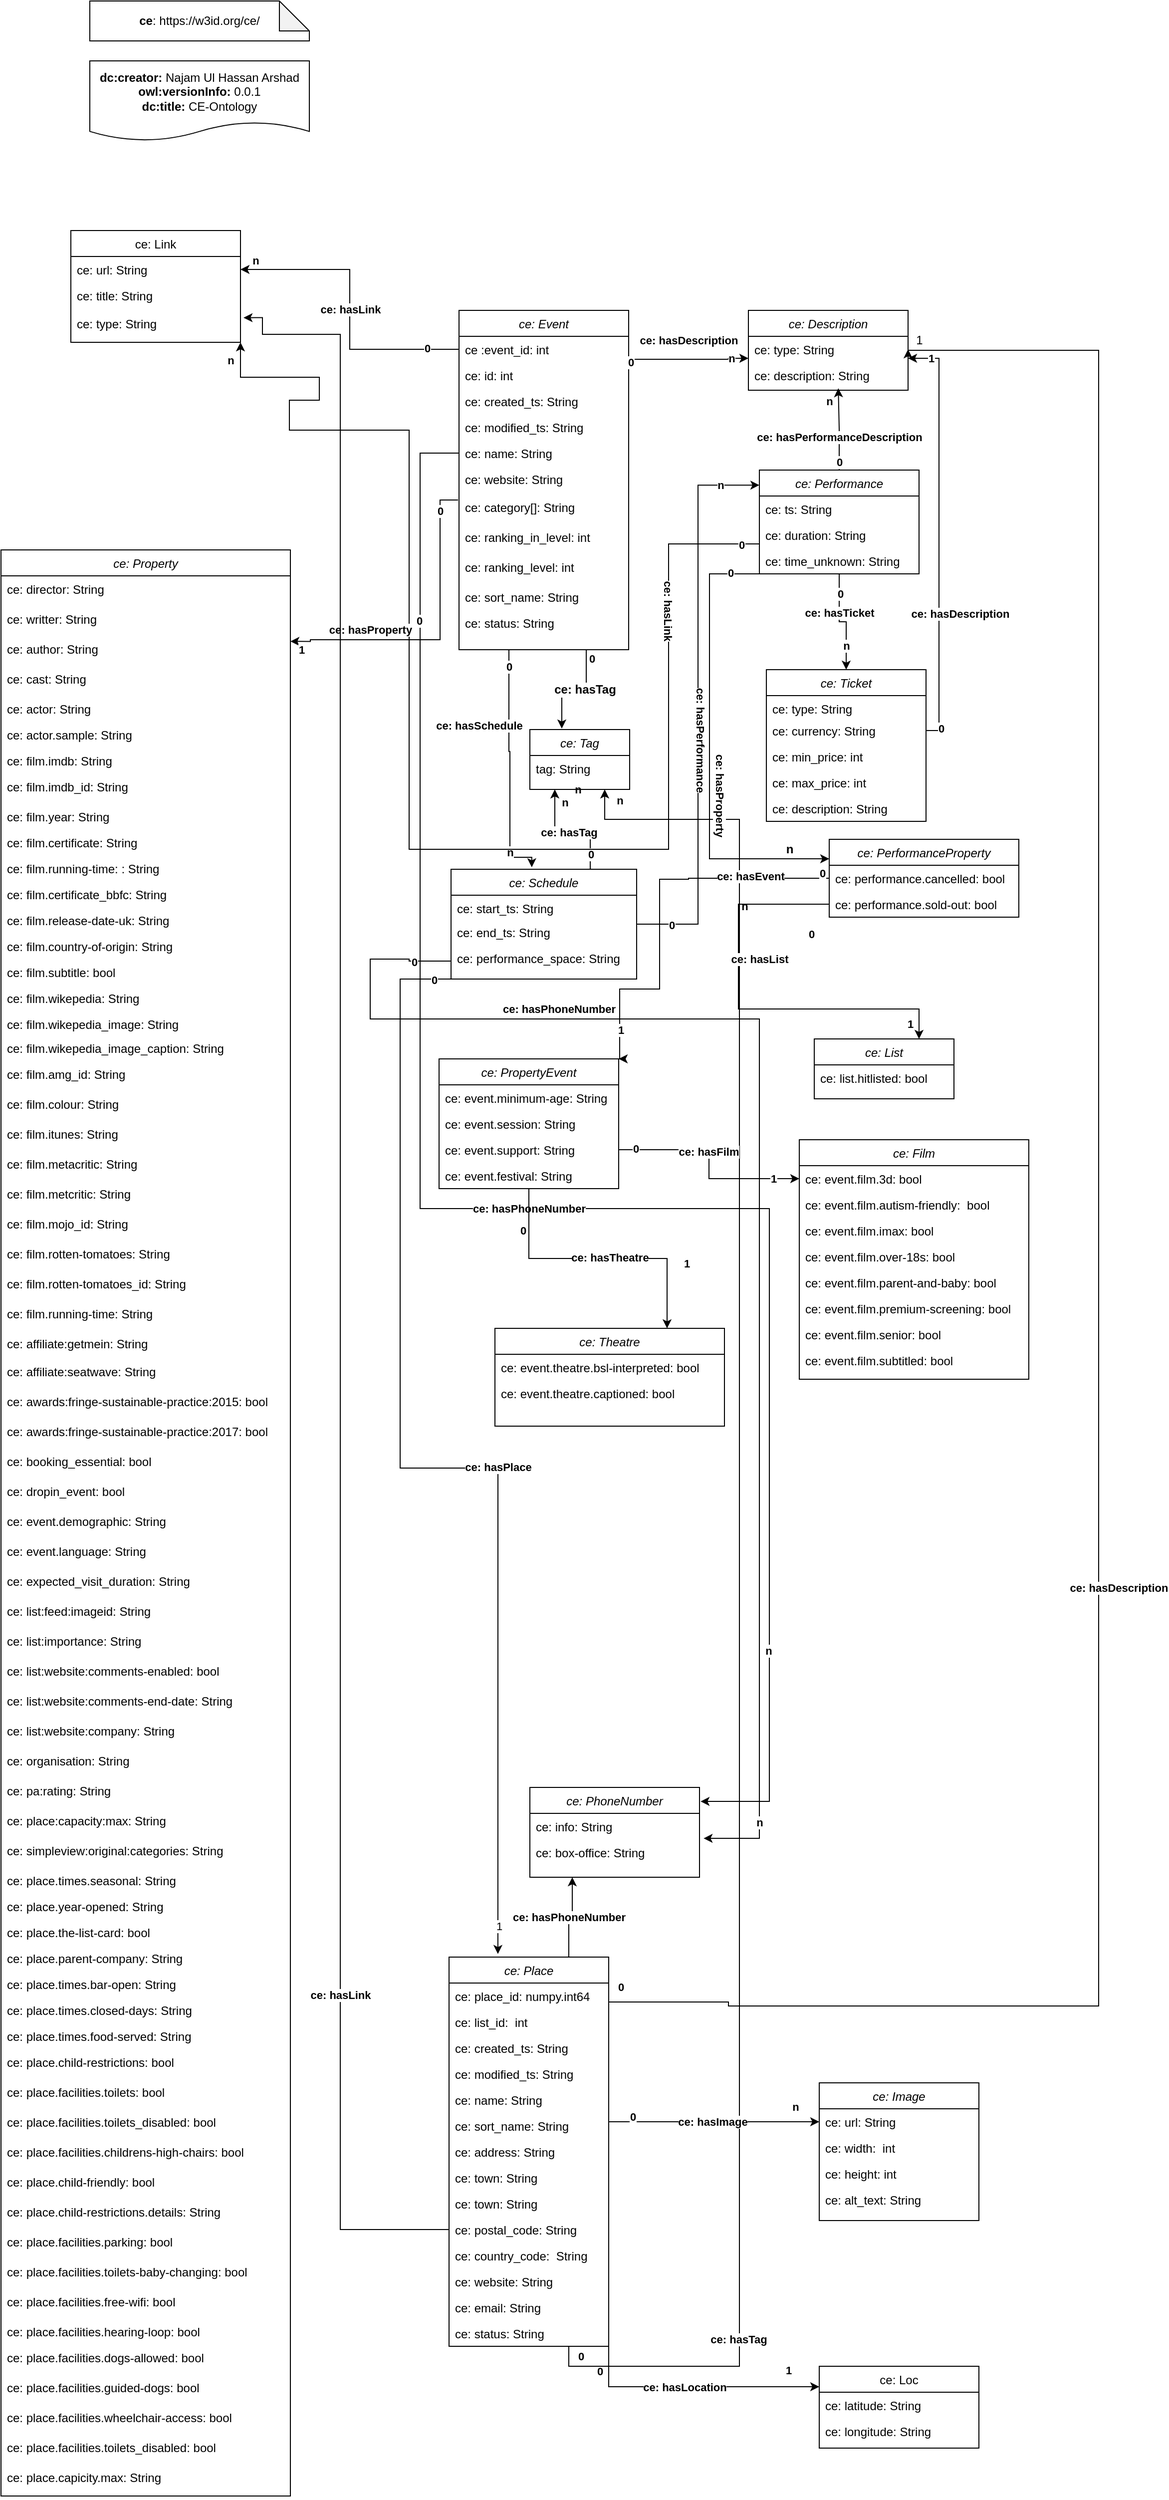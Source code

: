 <mxfile version="18.2.0" type="device"><diagram id="J9ZwigaUIbMEA2L8UBUq" name="Page-1"><mxGraphModel dx="1878" dy="1886" grid="1" gridSize="10" guides="1" tooltips="1" connect="1" arrows="1" fold="1" page="1" pageScale="1" pageWidth="827" pageHeight="1169" math="0" shadow="0"><root><mxCell id="0"/><mxCell id="1" parent="0"/><mxCell id="mpCpjrDfI7IkwnlVrIgK-327" style="edgeStyle=orthogonalEdgeStyle;rounded=0;orthogonalLoop=1;jettySize=auto;html=1;exitX=1;exitY=1;exitDx=0;exitDy=0;entryX=0;entryY=0.25;entryDx=0;entryDy=0;" edge="1" parent="1" source="mpCpjrDfI7IkwnlVrIgK-339" target="mpCpjrDfI7IkwnlVrIgK-400"><mxGeometry relative="1" as="geometry"><Array as="points"><mxPoint x="509" y="1240"/></Array></mxGeometry></mxCell><mxCell id="mpCpjrDfI7IkwnlVrIgK-328" value="&lt;b&gt;ce: hasLocation&lt;/b&gt;" style="edgeLabel;html=1;align=center;verticalAlign=middle;resizable=0;points=[];" vertex="1" connectable="0" parent="mpCpjrDfI7IkwnlVrIgK-327"><mxGeometry x="-0.074" relative="1" as="geometry"><mxPoint as="offset"/></mxGeometry></mxCell><mxCell id="mpCpjrDfI7IkwnlVrIgK-329" value="0" style="edgeLabel;html=1;align=center;verticalAlign=middle;resizable=0;points=[];fontStyle=1" vertex="1" connectable="0" parent="mpCpjrDfI7IkwnlVrIgK-327"><mxGeometry x="-0.719" y="1" relative="1" as="geometry"><mxPoint x="-10" y="-11" as="offset"/></mxGeometry></mxCell><mxCell id="mpCpjrDfI7IkwnlVrIgK-330" value="1" style="edgeLabel;html=1;align=center;verticalAlign=middle;resizable=0;points=[];fontStyle=1" vertex="1" connectable="0" parent="mpCpjrDfI7IkwnlVrIgK-327"><mxGeometry x="0.587" relative="1" as="geometry"><mxPoint x="21" y="-17" as="offset"/></mxGeometry></mxCell><mxCell id="mpCpjrDfI7IkwnlVrIgK-335" value="&lt;b&gt;n&lt;br&gt;&lt;/b&gt;" style="edgeStyle=orthogonalEdgeStyle;rounded=0;orthogonalLoop=1;jettySize=auto;html=1;exitX=0.75;exitY=1;exitDx=0;exitDy=0;entryX=0.75;entryY=1;entryDx=0;entryDy=0;" edge="1" parent="1" source="mpCpjrDfI7IkwnlVrIgK-339" target="mpCpjrDfI7IkwnlVrIgK-1084"><mxGeometry x="0.989" y="-15" relative="1" as="geometry"><Array as="points"><mxPoint x="469" y="1220"/><mxPoint x="640" y="1220"/><mxPoint x="640" y="-330"/><mxPoint x="505" y="-330"/></Array><mxPoint as="offset"/></mxGeometry></mxCell><mxCell id="mpCpjrDfI7IkwnlVrIgK-336" value="0" style="edgeLabel;html=1;align=center;verticalAlign=middle;resizable=0;points=[];fontStyle=1" vertex="1" connectable="0" parent="mpCpjrDfI7IkwnlVrIgK-335"><mxGeometry x="-0.923" y="3" relative="1" as="geometry"><mxPoint x="-42" y="-7" as="offset"/></mxGeometry></mxCell><mxCell id="mpCpjrDfI7IkwnlVrIgK-337" value="&lt;b&gt;n&lt;/b&gt;" style="edgeLabel;html=1;align=center;verticalAlign=middle;resizable=0;points=[];" vertex="1" connectable="0" parent="mpCpjrDfI7IkwnlVrIgK-335"><mxGeometry x="0.755" relative="1" as="geometry"><mxPoint x="5" y="18" as="offset"/></mxGeometry></mxCell><mxCell id="mpCpjrDfI7IkwnlVrIgK-338" value="&lt;b&gt;ce: hasTag&lt;/b&gt;" style="edgeLabel;html=1;align=center;verticalAlign=middle;resizable=0;points=[];" vertex="1" connectable="0" parent="mpCpjrDfI7IkwnlVrIgK-335"><mxGeometry x="-0.262" y="1" relative="1" as="geometry"><mxPoint y="485" as="offset"/></mxGeometry></mxCell><mxCell id="mpCpjrDfI7IkwnlVrIgK-1165" style="edgeStyle=orthogonalEdgeStyle;rounded=0;orthogonalLoop=1;jettySize=auto;html=1;exitX=0.75;exitY=0;exitDx=0;exitDy=0;entryX=0.25;entryY=1;entryDx=0;entryDy=0;" edge="1" parent="1" source="mpCpjrDfI7IkwnlVrIgK-339" target="mpCpjrDfI7IkwnlVrIgK-1025"><mxGeometry relative="1" as="geometry"/></mxCell><mxCell id="mpCpjrDfI7IkwnlVrIgK-1166" value="&lt;b&gt;ce: hasPhoneNumber&lt;/b&gt;" style="edgeLabel;html=1;align=center;verticalAlign=middle;resizable=0;points=[];" vertex="1" connectable="0" parent="mpCpjrDfI7IkwnlVrIgK-1165"><mxGeometry x="-0.042" relative="1" as="geometry"><mxPoint as="offset"/></mxGeometry></mxCell><mxCell id="mpCpjrDfI7IkwnlVrIgK-339" value="ce: Place" style="swimlane;fontStyle=2;align=center;verticalAlign=top;childLayout=stackLayout;horizontal=1;startSize=26;horizontalStack=0;resizeParent=1;resizeLast=0;collapsible=1;marginBottom=0;rounded=0;shadow=0;strokeWidth=1;" vertex="1" parent="1"><mxGeometry x="349" y="810" width="160" height="390" as="geometry"><mxRectangle x="230" y="140" width="160" height="26" as="alternateBounds"/></mxGeometry></mxCell><mxCell id="mpCpjrDfI7IkwnlVrIgK-340" value="ce: place_id: numpy.int64" style="text;align=left;verticalAlign=top;spacingLeft=4;spacingRight=4;overflow=hidden;rotatable=0;points=[[0,0.5],[1,0.5]];portConstraint=eastwest;" vertex="1" parent="mpCpjrDfI7IkwnlVrIgK-339"><mxGeometry y="26" width="160" height="26" as="geometry"/></mxCell><mxCell id="mpCpjrDfI7IkwnlVrIgK-341" value="ce: list_id:  int" style="text;align=left;verticalAlign=top;spacingLeft=4;spacingRight=4;overflow=hidden;rotatable=0;points=[[0,0.5],[1,0.5]];portConstraint=eastwest;rounded=0;shadow=0;html=0;" vertex="1" parent="mpCpjrDfI7IkwnlVrIgK-339"><mxGeometry y="52" width="160" height="26" as="geometry"/></mxCell><mxCell id="mpCpjrDfI7IkwnlVrIgK-342" value="ce: created_ts: String" style="text;align=left;verticalAlign=top;spacingLeft=4;spacingRight=4;overflow=hidden;rotatable=0;points=[[0,0.5],[1,0.5]];portConstraint=eastwest;rounded=0;shadow=0;html=0;" vertex="1" parent="mpCpjrDfI7IkwnlVrIgK-339"><mxGeometry y="78" width="160" height="26" as="geometry"/></mxCell><mxCell id="mpCpjrDfI7IkwnlVrIgK-343" value="ce: modified_ts: String" style="text;align=left;verticalAlign=top;spacingLeft=4;spacingRight=4;overflow=hidden;rotatable=0;points=[[0,0.5],[1,0.5]];portConstraint=eastwest;rounded=0;shadow=0;html=0;" vertex="1" parent="mpCpjrDfI7IkwnlVrIgK-339"><mxGeometry y="104" width="160" height="26" as="geometry"/></mxCell><mxCell id="mpCpjrDfI7IkwnlVrIgK-344" value="ce: name: String" style="text;align=left;verticalAlign=top;spacingLeft=4;spacingRight=4;overflow=hidden;rotatable=0;points=[[0,0.5],[1,0.5]];portConstraint=eastwest;rounded=0;shadow=0;html=0;" vertex="1" parent="mpCpjrDfI7IkwnlVrIgK-339"><mxGeometry y="130" width="160" height="26" as="geometry"/></mxCell><mxCell id="mpCpjrDfI7IkwnlVrIgK-345" value="ce: sort_name: String" style="text;align=left;verticalAlign=top;spacingLeft=4;spacingRight=4;overflow=hidden;rotatable=0;points=[[0,0.5],[1,0.5]];portConstraint=eastwest;rounded=0;shadow=0;html=0;" vertex="1" parent="mpCpjrDfI7IkwnlVrIgK-339"><mxGeometry y="156" width="160" height="26" as="geometry"/></mxCell><mxCell id="mpCpjrDfI7IkwnlVrIgK-346" value="ce: address: String" style="text;align=left;verticalAlign=top;spacingLeft=4;spacingRight=4;overflow=hidden;rotatable=0;points=[[0,0.5],[1,0.5]];portConstraint=eastwest;rounded=0;shadow=0;html=0;" vertex="1" parent="mpCpjrDfI7IkwnlVrIgK-339"><mxGeometry y="182" width="160" height="26" as="geometry"/></mxCell><mxCell id="mpCpjrDfI7IkwnlVrIgK-347" value="ce: town: String" style="text;align=left;verticalAlign=top;spacingLeft=4;spacingRight=4;overflow=hidden;rotatable=0;points=[[0,0.5],[1,0.5]];portConstraint=eastwest;rounded=0;shadow=0;html=0;" vertex="1" parent="mpCpjrDfI7IkwnlVrIgK-339"><mxGeometry y="208" width="160" height="26" as="geometry"/></mxCell><mxCell id="mpCpjrDfI7IkwnlVrIgK-1116" value="ce: town: String" style="text;align=left;verticalAlign=top;spacingLeft=4;spacingRight=4;overflow=hidden;rotatable=0;points=[[0,0.5],[1,0.5]];portConstraint=eastwest;rounded=0;shadow=0;html=0;" vertex="1" parent="mpCpjrDfI7IkwnlVrIgK-339"><mxGeometry y="234" width="160" height="26" as="geometry"/></mxCell><mxCell id="mpCpjrDfI7IkwnlVrIgK-348" value="ce: postal_code: String" style="text;align=left;verticalAlign=top;spacingLeft=4;spacingRight=4;overflow=hidden;rotatable=0;points=[[0,0.5],[1,0.5]];portConstraint=eastwest;rounded=0;shadow=0;html=0;" vertex="1" parent="mpCpjrDfI7IkwnlVrIgK-339"><mxGeometry y="260" width="160" height="26" as="geometry"/></mxCell><mxCell id="mpCpjrDfI7IkwnlVrIgK-349" value="ce: country_code:  String" style="text;align=left;verticalAlign=top;spacingLeft=4;spacingRight=4;overflow=hidden;rotatable=0;points=[[0,0.5],[1,0.5]];portConstraint=eastwest;rounded=0;shadow=0;html=0;" vertex="1" parent="mpCpjrDfI7IkwnlVrIgK-339"><mxGeometry y="286" width="160" height="26" as="geometry"/></mxCell><mxCell id="mpCpjrDfI7IkwnlVrIgK-350" value="ce: website: String" style="text;align=left;verticalAlign=top;spacingLeft=4;spacingRight=4;overflow=hidden;rotatable=0;points=[[0,0.5],[1,0.5]];portConstraint=eastwest;rounded=0;shadow=0;html=0;" vertex="1" parent="mpCpjrDfI7IkwnlVrIgK-339"><mxGeometry y="312" width="160" height="26" as="geometry"/></mxCell><mxCell id="mpCpjrDfI7IkwnlVrIgK-351" value="ce: email: String" style="text;align=left;verticalAlign=top;spacingLeft=4;spacingRight=4;overflow=hidden;rotatable=0;points=[[0,0.5],[1,0.5]];portConstraint=eastwest;rounded=0;shadow=0;html=0;" vertex="1" parent="mpCpjrDfI7IkwnlVrIgK-339"><mxGeometry y="338" width="160" height="26" as="geometry"/></mxCell><mxCell id="mpCpjrDfI7IkwnlVrIgK-352" value="ce: status: String" style="text;align=left;verticalAlign=top;spacingLeft=4;spacingRight=4;overflow=hidden;rotatable=0;points=[[0,0.5],[1,0.5]];portConstraint=eastwest;rounded=0;shadow=0;html=0;" vertex="1" parent="mpCpjrDfI7IkwnlVrIgK-339"><mxGeometry y="364" width="160" height="26" as="geometry"/></mxCell><mxCell id="mpCpjrDfI7IkwnlVrIgK-353" value="ce: Image" style="swimlane;fontStyle=2;align=center;verticalAlign=top;childLayout=stackLayout;horizontal=1;startSize=26;horizontalStack=0;resizeParent=1;resizeLast=0;collapsible=1;marginBottom=0;rounded=0;shadow=0;strokeWidth=1;" vertex="1" parent="1"><mxGeometry x="720" y="936" width="160" height="138" as="geometry"><mxRectangle x="130" y="380" width="160" height="26" as="alternateBounds"/></mxGeometry></mxCell><mxCell id="mpCpjrDfI7IkwnlVrIgK-354" value="ce: url: String" style="text;align=left;verticalAlign=top;spacingLeft=4;spacingRight=4;overflow=hidden;rotatable=0;points=[[0,0.5],[1,0.5]];portConstraint=eastwest;rounded=0;shadow=0;html=0;" vertex="1" parent="mpCpjrDfI7IkwnlVrIgK-353"><mxGeometry y="26" width="160" height="26" as="geometry"/></mxCell><mxCell id="mpCpjrDfI7IkwnlVrIgK-355" value="ce: width:  int" style="text;align=left;verticalAlign=top;spacingLeft=4;spacingRight=4;overflow=hidden;rotatable=0;points=[[0,0.5],[1,0.5]];portConstraint=eastwest;" vertex="1" parent="mpCpjrDfI7IkwnlVrIgK-353"><mxGeometry y="52" width="160" height="26" as="geometry"/></mxCell><mxCell id="mpCpjrDfI7IkwnlVrIgK-356" value="ce: height: int" style="text;align=left;verticalAlign=top;spacingLeft=4;spacingRight=4;overflow=hidden;rotatable=0;points=[[0,0.5],[1,0.5]];portConstraint=eastwest;" vertex="1" parent="mpCpjrDfI7IkwnlVrIgK-353"><mxGeometry y="78" width="160" height="26" as="geometry"/></mxCell><mxCell id="mpCpjrDfI7IkwnlVrIgK-357" value="ce: alt_text: String" style="text;align=left;verticalAlign=top;spacingLeft=4;spacingRight=4;overflow=hidden;rotatable=0;points=[[0,0.5],[1,0.5]];portConstraint=eastwest;" vertex="1" parent="mpCpjrDfI7IkwnlVrIgK-353"><mxGeometry y="104" width="160" height="26" as="geometry"/></mxCell><mxCell id="mpCpjrDfI7IkwnlVrIgK-361" style="edgeStyle=orthogonalEdgeStyle;rounded=0;orthogonalLoop=1;jettySize=auto;html=1;exitX=1;exitY=0.5;exitDx=0;exitDy=0;entryX=1;entryY=0.5;entryDx=0;entryDy=0;" edge="1" parent="1" source="mpCpjrDfI7IkwnlVrIgK-340" target="mpCpjrDfI7IkwnlVrIgK-935"><mxGeometry relative="1" as="geometry"><mxPoint x="980" y="-800" as="targetPoint"/><Array as="points"><mxPoint x="509" y="855"/><mxPoint x="629" y="855"/><mxPoint x="629" y="859"/><mxPoint x="1000" y="859"/><mxPoint x="1000" y="-800"/></Array></mxGeometry></mxCell><mxCell id="mpCpjrDfI7IkwnlVrIgK-362" value="&lt;b&gt;ce: hasDescription&lt;/b&gt;" style="edgeLabel;html=1;align=center;verticalAlign=middle;resizable=0;points=[];" vertex="1" connectable="0" parent="mpCpjrDfI7IkwnlVrIgK-361"><mxGeometry x="-0.213" relative="1" as="geometry"><mxPoint x="20" y="5" as="offset"/></mxGeometry></mxCell><mxCell id="mpCpjrDfI7IkwnlVrIgK-363" value="0" style="edgeLabel;html=1;align=center;verticalAlign=middle;resizable=0;points=[];fontStyle=1" vertex="1" connectable="0" parent="mpCpjrDfI7IkwnlVrIgK-361"><mxGeometry x="-0.813" y="-3" relative="1" as="geometry"><mxPoint x="-198" y="-22" as="offset"/></mxGeometry></mxCell><mxCell id="mpCpjrDfI7IkwnlVrIgK-394" value="&lt;b&gt;ce: hasImage&lt;/b&gt;" style="edgeStyle=orthogonalEdgeStyle;rounded=0;orthogonalLoop=1;jettySize=auto;html=1;exitX=1;exitY=0.5;exitDx=0;exitDy=0;entryX=0;entryY=0.5;entryDx=0;entryDy=0;" edge="1" parent="1" source="mpCpjrDfI7IkwnlVrIgK-345" target="mpCpjrDfI7IkwnlVrIgK-354"><mxGeometry relative="1" as="geometry"><Array as="points"><mxPoint x="509" y="975"/></Array></mxGeometry></mxCell><mxCell id="mpCpjrDfI7IkwnlVrIgK-395" value="0" style="edgeLabel;html=1;align=center;verticalAlign=middle;resizable=0;points=[];fontStyle=1" vertex="1" connectable="0" parent="mpCpjrDfI7IkwnlVrIgK-394"><mxGeometry x="-0.71" y="-1" relative="1" as="geometry"><mxPoint x="-3" y="-6" as="offset"/></mxGeometry></mxCell><mxCell id="mpCpjrDfI7IkwnlVrIgK-396" value="n" style="edgeLabel;html=1;align=center;verticalAlign=middle;resizable=0;points=[];fontStyle=1" vertex="1" connectable="0" parent="mpCpjrDfI7IkwnlVrIgK-394"><mxGeometry x="0.661" y="1" relative="1" as="geometry"><mxPoint x="12" y="-14" as="offset"/></mxGeometry></mxCell><mxCell id="mpCpjrDfI7IkwnlVrIgK-400" value="ce: Loc" style="swimlane;fontStyle=0;align=center;verticalAlign=top;childLayout=stackLayout;horizontal=1;startSize=26;horizontalStack=0;resizeParent=1;resizeLast=0;collapsible=1;marginBottom=0;rounded=0;shadow=0;strokeWidth=1;" vertex="1" parent="1"><mxGeometry x="720" y="1220" width="160" height="82" as="geometry"><mxRectangle x="340" y="380" width="170" height="26" as="alternateBounds"/></mxGeometry></mxCell><mxCell id="mpCpjrDfI7IkwnlVrIgK-401" value="ce: latitude: String" style="text;align=left;verticalAlign=top;spacingLeft=4;spacingRight=4;overflow=hidden;rotatable=0;points=[[0,0.5],[1,0.5]];portConstraint=eastwest;rounded=0;shadow=0;html=0;" vertex="1" parent="mpCpjrDfI7IkwnlVrIgK-400"><mxGeometry y="26" width="160" height="26" as="geometry"/></mxCell><mxCell id="mpCpjrDfI7IkwnlVrIgK-402" value="ce: longitude: String" style="text;align=left;verticalAlign=top;spacingLeft=4;spacingRight=4;overflow=hidden;rotatable=0;points=[[0,0.5],[1,0.5]];portConstraint=eastwest;rounded=0;shadow=0;html=0;" vertex="1" parent="mpCpjrDfI7IkwnlVrIgK-400"><mxGeometry y="52" width="160" height="30" as="geometry"/></mxCell><mxCell id="mpCpjrDfI7IkwnlVrIgK-408" value="&lt;span style=&quot;caret-color: rgba(0, 0, 0, 0); color: rgba(0, 0, 0, 0); font-family: monospace; font-size: 0px; font-style: normal; font-variant-caps: normal; font-weight: 400; letter-spacing: normal; text-align: start; text-indent: 0px; text-transform: none; word-spacing: 0px; -webkit-text-stroke-width: 0px; background-color: rgb(248, 249, 250); text-decoration: none; float: none; display: inline !important;&quot;&gt;%3CmxGraphModel%3E%3Croot%3E%3CmxCell%20id%3D%220%22%2F%3E%3CmxCell%20id%3D%221%22%20parent%3D%220%22%2F%3E%3CmxCell%20id%3D%222%22%20value%3D%22%26lt%3Bb%26gt%3Bschedules%26lt%3B%2Fb%26gt%3B%22%20style%3D%22edgeStyle%3DorthogonalEdgeStyle%3Brounded%3D0%3BorthogonalLoop%3D1%3BjettySize%3Dauto%3Bhtml%3D1%3BexitX%3D0.5%3BexitY%3D1%3BexitDx%3D0%3BexitDy%3D0%3B%22%20edge%3D%221%22%20source%3D%227%22%20target%3D%2226%22%20parent%3D%221%22%3E%3CmxGeometry%20relative%3D%221%22%20as%3D%22geometry%22%3E%3CArray%20as%3D%22points%22%3E%3CmxPoint%20x%3D%22420%22%20y%3D%22350%22%2F%3E%3CmxPoint%20x%3D%22420%22%20y%3D%22452%22%2F%3E%3CmxPoint%20x%3D%22414%22%20y%3D%22452%22%2F%3E%3C%2FArray%3E%3C%2FmxGeometry%3E%3C%2FmxCell%3E%3CmxCell%20id%3D%223%22%20value%3D%22%26lt%3Bb%26gt%3B0%26lt%3B%2Fb%26gt%3B%22%20style%3D%22edgeLabel%3Bhtml%3D1%3Balign%3Dcenter%3BverticalAlign%3Dmiddle%3Bresizable%3D0%3Bpoints%3D%5B%5D%3B%22%20vertex%3D%221%22%20connectable%3D%220%22%20parent%3D%222%22%3E%3CmxGeometry%20x%3D%22-0.663%22%20y%3D%221%22%20relative%3D%221%22%20as%3D%22geometry%22%3E%3CmxPoint%20x%3D%22-1%22%20y%3D%225%22%20as%3D%22offset%22%2F%3E%3C%2FmxGeometry%3E%3C%2FmxCell%3E%3CmxCell%20id%3D%224%22%20value%3D%22%26lt%3Bb%26gt%3Bn%26lt%3B%2Fb%26gt%3B%22%20style%3D%22edgeLabel%3Bhtml%3D1%3Balign%3Dcenter%3BverticalAlign%3Dmiddle%3Bresizable%3D0%3Bpoints%3D%5B%5D%3B%22%20vertex%3D%221%22%20connectable%3D%220%22%20parent%3D%222%22%3E%3CmxGeometry%20x%3D%220.6%22%20y%3D%222%22%20relative%3D%221%22%20as%3D%22geometry%22%3E%3CmxPoint%20x%3D%22-2%22%20y%3D%2218%22%20as%3D%22offset%22%2F%3E%3C%2FmxGeometry%3E%3C%2FmxCell%3E%3CmxCell%20id%3D%225%22%20value%3D%22%26lt%3Bb%26gt%3B0%26lt%3B%2Fb%26gt%3B%22%20style%3D%22edgeStyle%3DorthogonalEdgeStyle%3Brounded%3D0%3BorthogonalLoop%3D1%3BjettySize%3Dauto%3Bhtml%3D1%3BexitX%3D0.75%3BexitY%3D1%3BexitDx%3D0%3BexitDy%3D0%3BentryX%3D0.32%3BentryY%3D-0.017%3BentryDx%3D0%3BentryDy%3D0%3BentryPerimeter%3D0%3B%22%20edge%3D%221%22%20source%3D%227%22%20target%3D%22172%22%20parent%3D%221%22%3E%3CmxGeometry%20x%3D%22-0.824%22%20y%3D%225%22%20relative%3D%221%22%20as%3D%22geometry%22%3E%3CmxPoint%20as%3D%22offset%22%2F%3E%3C%2FmxGeometry%3E%3C%2FmxCell%3E%3CmxCell%20id%3D%226%22%20value%3D%22%26lt%3Bb%26gt%3Btag%26lt%3B%2Fb%26gt%3B%22%20style%3D%22edgeLabel%3Bhtml%3D1%3Balign%3Dcenter%3BverticalAlign%3Dmiddle%3Bresizable%3D0%3Bpoints%3D%5B%5D%3BfontSize%3D12%3B%22%20vertex%3D%221%22%20connectable%3D%220%22%20parent%3D%225%22%3E%3CmxGeometry%20x%3D%22-0.178%22%20relative%3D%221%22%20as%3D%22geometry%22%3E%3CmxPoint%20x%3D%221%22%20as%3D%22offset%22%2F%3E%3C%2FmxGeometry%3E%3C%2FmxCell%3E%3CmxCell%20id%3D%227%22%20value%3D%22ce%3A%C2%A0Event%22%20style%3D%22swimlane%3BfontStyle%3D2%3Balign%3Dcenter%3BverticalAlign%3Dtop%3BchildLayout%3DstackLayout%3Bhorizontal%3D1%3BstartSize%3D26%3BhorizontalStack%3D0%3BresizeParent%3D1%3BresizeLast%3D0%3Bcollapsible%3D1%3BmarginBottom%3D0%3Brounded%3D0%3Bshadow%3D0%3BstrokeWidth%3D1%3B%22%20vertex%3D%221%22%20parent%3D%221%22%3E%3CmxGeometry%20x%3D%22370%22%20y%3D%2210%22%20width%3D%22170%22%20height%3D%22340%22%20as%3D%22geometry%22%3E%3CmxRectangle%20x%3D%22230%22%20y%3D%22140%22%20width%3D%22160%22%20height%3D%2226%22%20as%3D%22alternateBounds%22%2F%3E%3C%2FmxGeometry%3E%3C%2FmxCell%3E%3CmxCell%20id%3D%228%22%20value%3D%22ce%3Aevent_id%3A%20%C2%A0%26lt%3Bint%26gt%3B%22%20style%3D%22text%3Balign%3Dleft%3BverticalAlign%3Dtop%3BspacingLeft%3D4%3BspacingRight%3D4%3Boverflow%3Dhidden%3Brotatable%3D0%3Bpoints%3D%5B%5B0%2C0.5%5D%2C%5B1%2C0.5%5D%5D%3BportConstraint%3Deastwest%3B%22%20vertex%3D%221%22%20parent%3D%227%22%3E%3CmxGeometry%20y%3D%2226%22%20width%3D%22170%22%20height%3D%2226%22%20as%3D%22geometry%22%2F%3E%3C%2FmxCell%3E%3CmxCell%20id%3D%229%22%20value%3D%22ce%3A%20id%3A%20%26lt%3Bint%26gt%3B%22%20style%3D%22text%3Balign%3Dleft%3BverticalAlign%3Dtop%3BspacingLeft%3D4%3BspacingRight%3D4%3Boverflow%3Dhidden%3Brotatable%3D0%3Bpoints%3D%5B%5B0%2C0.5%5D%2C%5B1%2C0.5%5D%5D%3BportConstraint%3Deastwest%3Brounded%3D0%3Bshadow%3D0%3Bhtml%3D0%3B%22%20vertex%3D%221%22%20parent%3D%227%22%3E%3CmxGeometry%20y%3D%2252%22%20width%3D%22170%22%20height%3D%2226%22%20as%3D%22geometry%22%2F%3E%3C%2FmxCell%3E%3CmxCell%20id%3D%2210%22%20value%3D%22ce%3A%20created_ts%3A%20%26lt%3BString%26gt%3B%22%20style%3D%22text%3Balign%3Dleft%3BverticalAlign%3Dtop%3BspacingLeft%3D4%3BspacingRight%3D4%3Boverflow%3Dhidden%3Brotatable%3D0%3Bpoints%3D%5B%5B0%2C0.5%5D%2C%5B1%2C0.5%5D%5D%3BportConstraint%3Deastwest%3Brounded%3D0%3Bshadow%3D0%3Bhtml%3D0%3B%22%20vertex%3D%221%22%20parent%3D%227%22%3E%3CmxGeometry%20y%3D%2278%22%20width%3D%22170%22%20height%3D%2226%22%20as%3D%22geometry%22%2F%3E%3C%2FmxCell%3E%3CmxCell%20id%3D%2211%22%20value%3D%22ce%3A%20modified_ts%3A%20%26lt%3BString%26gt%3B%22%20style%3D%22text%3Balign%3Dleft%3BverticalAlign%3Dtop%3BspacingLeft%3D4%3BspacingRight%3D4%3Boverflow%3Dhidden%3Brotatable%3D0%3Bpoints%3D%5B%5B0%2C0.5%5D%2C%5B1%2C0.5%5D%5D%3BportConstraint%3Deastwest%3Brounded%3D0%3Bshadow%3D0%3Bhtml%3D0%3B%22%20vertex%3D%221%22%20parent%3D%227%22%3E%3CmxGeometry%20y%3D%22104%22%20width%3D%22170%22%20height%3D%2226%22%20as%3D%22geometry%22%2F%3E%3C%2FmxCell%3E%3CmxCell%20id%3D%2212%22%20value%3D%22ce%3A%20name%3A%20%26lt%3BString%26gt%3B%22%20style%3D%22text%3Balign%3Dleft%3BverticalAlign%3Dtop%3BspacingLeft%3D4%3BspacingRight%3D4%3Boverflow%3Dhidden%3Brotatable%3D0%3Bpoints%3D%5B%5B0%2C0.5%5D%2C%5B1%2C0.5%5D%5D%3BportConstraint%3Deastwest%3Brounded%3D0%3Bshadow%3D0%3Bhtml%3D0%3B%22%20vertex%3D%221%22%20parent%3D%227%22%3E%3CmxGeometry%20y%3D%22130%22%20width%3D%22170%22%20height%3D%2226%22%20as%3D%22geometry%22%2F%3E%3C%2FmxCell%3E%3CmxCell%20id%3D%2213%22%20value%3D%22ce%3A%20website%3A%20%26lt%3BString%26gt%3B%22%20style%3D%22text%3Balign%3Dleft%3BverticalAlign%3Dtop%3BspacingLeft%3D4%3BspacingRight%3D4%3Boverflow%3Dhidden%3Brotatable%3D0%3Bpoints%3D%5B%5B0%2C0.5%5D%2C%5B1%2C0.5%5D%5D%3BportConstraint%3Deastwest%3Brounded%3D0%3Bshadow%3D0%3Bhtml%3D0%3B%22%20vertex%3D%221%22%20parent%3D%227%22%3E%3CmxGeometry%20y%3D%22156%22%20width%3D%22170%22%20height%3D%2228%22%20as%3D%22geometry%22%2F%3E%3C%2FmxCell%3E%3CmxCell%20id%3D%2214%22%20value%3D%22ce%3A%20category%5B%5D%3A%20%26lt%3BString%26gt%3B%22%20style%3D%22text%3Balign%3Dleft%3BverticalAlign%3Dtop%3BspacingLeft%3D4%3BspacingRight%3D4%3Boverflow%3Dhidden%3Brotatable%3D0%3Bpoints%3D%5B%5B0%2C0.5%5D%2C%5B1%2C0.5%5D%5D%3BportConstraint%3Deastwest%3Brounded%3D0%3Bshadow%3D0%3Bhtml%3D0%3B%22%20vertex%3D%221%22%20parent%3D%227%22%3E%3CmxGeometry%20y%3D%22184%22%20width%3D%22170%22%20height%3D%2230%22%20as%3D%22geometry%22%2F%3E%3C%2FmxCell%3E%3CmxCell%20id%3D%2215%22%20value%3D%22ce%3A%20ranking_in_level%3A%20%26lt%3Bint%26gt%3B%22%20style%3D%22text%3Balign%3Dleft%3BverticalAlign%3Dtop%3BspacingLeft%3D4%3BspacingRight%3D4%3Boverflow%3Dhidden%3Brotatable%3D0%3Bpoints%3D%5B%5B0%2C0.5%5D%2C%5B1%2C0.5%5D%5D%3BportConstraint%3Deastwest%3Brounded%3D0%3Bshadow%3D0%3Bhtml%3D0%3B%22%20vertex%3D%221%22%20parent%3D%227%22%3E%3CmxGeometry%20y%3D%22214%22%20width%3D%22170%22%20height%3D%2230%22%20as%3D%22geometry%22%2F%3E%3C%2FmxCell%3E%3CmxCell%20id%3D%2216%22%20value%3D%22ce%3A%20ranking_level%3A%20%26lt%3Bint%26gt%3B%22%20style%3D%22text%3Balign%3Dleft%3BverticalAlign%3Dtop%3BspacingLeft%3D4%3BspacingRight%3D4%3Boverflow%3Dhidden%3Brotatable%3D0%3Bpoints%3D%5B%5B0%2C0.5%5D%2C%5B1%2C0.5%5D%5D%3BportConstraint%3Deastwest%3Brounded%3D0%3Bshadow%3D0%3Bhtml%3D0%3B%22%20vertex%3D%221%22%20parent%3D%227%22%3E%3CmxGeometry%20y%3D%22244%22%20width%3D%22170%22%20height%3D%2230%22%20as%3D%22geometry%22%2F%3E%3C%2FmxCell%3E%3CmxCell%20id%3D%2217%22%20value%3D%22ce%3A%20sort_name%3A%20%26lt%3BString%26gt%3B%22%20style%3D%22text%3Balign%3Dleft%3BverticalAlign%3Dtop%3BspacingLeft%3D4%3BspacingRight%3D4%3Boverflow%3Dhidden%3Brotatable%3D0%3Bpoints%3D%5B%5B0%2C0.5%5D%2C%5B1%2C0.5%5D%5D%3BportConstraint%3Deastwest%3Brounded%3D0%3Bshadow%3D0%3Bhtml%3D0%3B%22%20vertex%3D%221%22%20parent%3D%227%22%3E%3CmxGeometry%20y%3D%22274%22%20width%3D%22170%22%20height%3D%2226%22%20as%3D%22geometry%22%2F%3E%3C%2FmxCell%3E%3CmxCell%20id%3D%2218%22%20value%3D%22ce%3A%20status%3A%20%26lt%3BString%26gt%3B%22%20style%3D%22text%3Balign%3Dleft%3BverticalAlign%3Dtop%3BspacingLeft%3D4%3BspacingRight%3D4%3Boverflow%3Dhidden%3Brotatable%3D0%3Bpoints%3D%5B%5B0%2C0.5%5D%2C%5B1%2C0.5%5D%5D%3BportConstraint%3Deastwest%3Brounded%3D0%3Bshadow%3D0%3Bhtml%3D0%3B%22%20vertex%3D%221%22%20parent%3D%227%22%3E%3CmxGeometry%20y%3D%22300%22%20width%3D%22170%22%20height%3D%2226%22%20as%3D%22geometry%22%2F%3E%3C%2FmxCell%3E%3CmxCell%20id%3D%2219%22%20value%3D%22ce%3A%C2%A0Description%22%20style%3D%22swimlane%3BfontStyle%3D2%3Balign%3Dcenter%3BverticalAlign%3Dtop%3BchildLayout%3DstackLayout%3Bhorizontal%3D1%3BstartSize%3D26%3BhorizontalStack%3D0%3BresizeParent%3D1%3BresizeLast%3D0%3Bcollapsible%3D1%3BmarginBottom%3D0%3Brounded%3D0%3Bshadow%3D0%3BstrokeWidth%3D1%3B%22%20vertex%3D%221%22%20parent%3D%221%22%3E%3CmxGeometry%20x%3D%22650%22%20y%3D%2210%22%20width%3D%22160%22%20height%3D%2280%22%20as%3D%22geometry%22%3E%3CmxRectangle%20x%3D%22550%22%20y%3D%22140%22%20width%3D%22160%22%20height%3D%2226%22%20as%3D%22alternateBounds%22%2F%3E%3C%2FmxGeometry%3E%3C%2FmxCell%3E%3CmxCell%20id%3D%2220%22%20value%3D%22ce%3A%20type%3A%20%26lt%3BString%26gt%3B%22%20style%3D%22text%3Balign%3Dleft%3BverticalAlign%3Dtop%3BspacingLeft%3D4%3BspacingRight%3D4%3Boverflow%3Dhidden%3Brotatable%3D0%3Bpoints%3D%5B%5B0%2C0.5%5D%2C%5B1%2C0.5%5D%5D%3BportConstraint%3Deastwest%3B%22%20vertex%3D%221%22%20parent%3D%2219%22%3E%3CmxGeometry%20y%3D%2226%22%20width%3D%22160%22%20height%3D%2226%22%20as%3D%22geometry%22%2F%3E%3C%2FmxCell%3E%3CmxCell%20id%3D%2221%22%20value%3D%22ce%3A%20description%3A%20%26lt%3BString%26gt%3B%22%20style%3D%22text%3Balign%3Dleft%3BverticalAlign%3Dtop%3BspacingLeft%3D4%3BspacingRight%3D4%3Boverflow%3Dhidden%3Brotatable%3D0%3Bpoints%3D%5B%5B0%2C0.5%5D%2C%5B1%2C0.5%5D%5D%3BportConstraint%3Deastwest%3Brounded%3D0%3Bshadow%3D0%3Bhtml%3D0%3B%22%20vertex%3D%221%22%20parent%3D%2219%22%3E%3CmxGeometry%20y%3D%2252%22%20width%3D%22160%22%20height%3D%2226%22%20as%3D%22geometry%22%2F%3E%3C%2FmxCell%3E%3CmxCell%20id%3D%2222%22%20style%3D%22edgeStyle%3DorthogonalEdgeStyle%3Brounded%3D0%3BorthogonalLoop%3D1%3BjettySize%3Dauto%3Bhtml%3D1%3BentryX%3D0%3BentryY%3D0.145%3BentryDx%3D0%3BentryDy%3D0%3BentryPerimeter%3D0%3B%22%20edge%3D%221%22%20source%3D%2226%22%20target%3D%2246%22%20parent%3D%221%22%3E%3CmxGeometry%20relative%3D%221%22%20as%3D%22geometry%22%2F%3E%3C%2FmxCell%3E%3CmxCell%20id%3D%2223%22%20value%3D%22%26lt%3Bb%26gt%3Bperformances%26lt%3B%2Fb%26gt%3B%22%20style%3D%22edgeLabel%3Bhtml%3D1%3Balign%3Dcenter%3BverticalAlign%3Dmiddle%3Bresizable%3D0%3Bpoints%3D%5B%5D%3B%22%20vertex%3D%221%22%20connectable%3D%220%22%20parent%3D%2222%22%3E%3CmxGeometry%20x%3D%22-0.651%22%20y%3D%22-3%22%20relative%3D%221%22%20as%3D%22geometry%22%3E%3CmxPoint%20x%3D%225%22%20y%3D%22-85%22%20as%3D%22offset%22%2F%3E%3C%2FmxGeometry%3E%3C%2FmxCell%3E%3CmxCell%20id%3D%2224%22%20value%3D%220%22%20style%3D%22edgeLabel%3Bhtml%3D1%3Balign%3Dcenter%3BverticalAlign%3Dmiddle%3Bresizable%3D0%3Bpoints%3D%5B%5D%3BfontStyle%3D1%22%20vertex%3D%221%22%20connectable%3D%220%22%20parent%3D%2222%22%3E%3CmxGeometry%20x%3D%22-0.878%22%20y%3D%22-1%22%20relative%3D%221%22%20as%3D%22geometry%22%3E%3CmxPoint%20as%3D%22offset%22%2F%3E%3C%2FmxGeometry%3E%3C%2FmxCell%3E%3CmxCell%20id%3D%2225%22%20value%3D%22%26lt%3Bb%26gt%3Bn%26lt%3B%2Fb%26gt%3B%22%20style%3D%22edgeLabel%3Bhtml%3D1%3Balign%3Dcenter%3BverticalAlign%3Dmiddle%3Bresizable%3D0%3Bpoints%3D%5B%5D%3B%22%20vertex%3D%221%22%20connectable%3D%220%22%20parent%3D%2222%22%3E%3CmxGeometry%20x%3D%220.86%22%20relative%3D%221%22%20as%3D%22geometry%22%3E%3CmxPoint%20as%3D%22offset%22%2F%3E%3C%2FmxGeometry%3E%3C%2FmxCell%3E%3CmxCell%20id%3D%2226%22%20value%3D%22ce%3A%C2%A0Schedule%22%20style%3D%22swimlane%3BfontStyle%3D2%3Balign%3Dcenter%3BverticalAlign%3Dtop%3BchildLayout%3DstackLayout%3Bhorizontal%3D1%3BstartSize%3D26%3BhorizontalStack%3D0%3BresizeParent%3D1%3BresizeLast%3D0%3Bcollapsible%3D1%3BmarginBottom%3D0%3Brounded%3D0%3Bshadow%3D0%3BstrokeWidth%3D1%3B%22%20vertex%3D%221%22%20parent%3D%221%22%3E%3CmxGeometry%20x%3D%22320%22%20y%3D%22560%22%20width%3D%22186%22%20height%3D%22160%22%20as%3D%22geometry%22%3E%3CmxRectangle%20x%3D%22130%22%20y%3D%22380%22%20width%3D%22160%22%20height%3D%2226%22%20as%3D%22alternateBounds%22%2F%3E%3C%2FmxGeometry%3E%3C%2FmxCell%3E%3CmxCell%20id%3D%2227%22%20value%3D%22ce%3A%20start_ts%3A%20%26lt%3BString%26gt%3B%22%20style%3D%22text%3Balign%3Dleft%3BverticalAlign%3Dtop%3BspacingLeft%3D4%3BspacingRight%3D4%3Boverflow%3Dhidden%3Brotatable%3D0%3Bpoints%3D%5B%5B0%2C0.5%5D%2C%5B1%2C0.5%5D%5D%3BportConstraint%3Deastwest%3Brounded%3D0%3Bshadow%3D0%3Bhtml%3D0%3B%22%20vertex%3D%221%22%20parent%3D%2226%22%3E%3CmxGeometry%20y%3D%2226%22%20width%3D%22186%22%20height%3D%2224%22%20as%3D%22geometry%22%2F%3E%3C%2FmxCell%3E%3CmxCell%20id%3D%2228%22%20value%3D%22ce%3A%20end_ts%3A%20%26lt%3BString%26gt%3B%22%20style%3D%22text%3Balign%3Dleft%3BverticalAlign%3Dtop%3BspacingLeft%3D4%3BspacingRight%3D4%3Boverflow%3Dhidden%3Brotatable%3D0%3Bpoints%3D%5B%5B0%2C0.5%5D%2C%5B1%2C0.5%5D%5D%3BportConstraint%3Deastwest%3B%22%20vertex%3D%221%22%20parent%3D%2226%22%3E%3CmxGeometry%20y%3D%2250%22%20width%3D%22186%22%20height%3D%2226%22%20as%3D%22geometry%22%2F%3E%3C%2FmxCell%3E%3CmxCell%20id%3D%2229%22%20value%3D%22ce%3A%20tags%5B%5D%3A%20%26lt%3BList%26gt%3B%22%20style%3D%22text%3Balign%3Dleft%3BverticalAlign%3Dtop%3BspacingLeft%3D4%3BspacingRight%3D4%3Boverflow%3Dhidden%3Brotatable%3D0%3Bpoints%3D%5B%5B0%2C0.5%5D%2C%5B1%2C0.5%5D%5D%3BportConstraint%3Deastwest%3B%22%20vertex%3D%221%22%20parent%3D%2226%22%3E%3CmxGeometry%20y%3D%2276%22%20width%3D%22186%22%20height%3D%2226%22%20as%3D%22geometry%22%2F%3E%3C%2FmxCell%3E%3CmxCell%20id%3D%2230%22%20value%3D%22ce%3A%20place_id%3A%20%26lt%3Bint%26gt%3B%22%20style%3D%22text%3Balign%3Dleft%3BverticalAlign%3Dtop%3BspacingLeft%3D4%3BspacingRight%3D4%3Boverflow%3Dhidden%3Brotatable%3D0%3Bpoints%3D%5B%5B0%2C0.5%5D%2C%5B1%2C0.5%5D%5D%3BportConstraint%3Deastwest%3B%22%20vertex%3D%221%22%20parent%3D%2226%22%3E%3CmxGeometry%20y%3D%22102%22%20width%3D%22186%22%20height%3D%2226%22%20as%3D%22geometry%22%2F%3E%3C%2FmxCell%3E%3CmxCell%20id%3D%2231%22%20value%3D%22ce%3A%20performance_space%3A%26lt%3BString%26gt%3B%22%20style%3D%22text%3Balign%3Dleft%3BverticalAlign%3Dtop%3BspacingLeft%3D4%3BspacingRight%3D4%3Boverflow%3Dhidden%3Brotatable%3D0%3Bpoints%3D%5B%5B0%2C0.5%5D%2C%5B1%2C0.5%5D%5D%3BportConstraint%3Deastwest%3BfontSize%3D12%3B%22%20vertex%3D%221%22%20parent%3D%2226%22%3E%3CmxGeometry%20y%3D%22128%22%20width%3D%22186%22%20height%3D%2232%22%20as%3D%22geometry%22%2F%3E%3C%2FmxCell%3E%3CmxCell%20id%3D%2232%22%20style%3D%22edgeStyle%3DorthogonalEdgeStyle%3Brounded%3D0%3BorthogonalLoop%3D1%3BjettySize%3Dauto%3Bhtml%3D1%3BexitX%3D0.5%3BexitY%3D1%3BexitDx%3D0%3BexitDy%3D0%3BentryX%3D0.5%3BentryY%3D0%3BentryDx%3D0%3BentryDy%3D0%3B%22%20edge%3D%221%22%20source%3D%2246%22%20target%3D%2250%22%20parent%3D%221%22%3E%3CmxGeometry%20relative%3D%221%22%20as%3D%22geometry%22%2F%3E%3C%2FmxCell%3E%3CmxCell%20id%3D%2233%22%20value%3D%22%26lt%3Bb%26gt%3Btickets%26lt%3B%2Fb%26gt%3B%22%20style%3D%22edgeLabel%3Bhtml%3D1%3Balign%3Dcenter%3BverticalAlign%3Dmiddle%3Bresizable%3D0%3Bpoints%3D%5B%5D%3B%22%20vertex%3D%221%22%20connectable%3D%220%22%20parent%3D%2232%22%3E%3CmxGeometry%20x%3D%22-0.346%22%20y%3D%221%22%20relative%3D%221%22%20as%3D%22geometry%22%3E%3CmxPoint%20x%3D%22-1%22%20y%3D%225%22%20as%3D%22offset%22%2F%3E%3C%2FmxGeometry%3E%3C%2FmxCell%3E%3CmxCell%20id%3D%2234%22%20value%3D%22%26lt%3Bb%26gt%3B0%26lt%3B%2Fb%26gt%3B%22%20style%3D%22edgeLabel%3Bhtml%3D1%3Balign%3Dcenter%3BverticalAlign%3Dmiddle%3Bresizable%3D0%3Bpoints%3D%5B%5D%3B%22%20vertex%3D%221%22%20connectable%3D%220%22%20parent%3D%2232%22%3E%3CmxGeometry%20x%3D%22-0.615%22%20y%3D%221%22%20relative%3D%221%22%20as%3D%22geometry%22%3E%3CmxPoint%20as%3D%22offset%22%2F%3E%3C%2FmxGeometry%3E%3C%2FmxCell%3E%3CmxCell%20id%3D%2235%22%20value%3D%22%26lt%3Bb%26gt%3Bn%26lt%3B%2Fb%26gt%3B%22%20style%3D%22edgeLabel%3Bhtml%3D1%3Balign%3Dcenter%3BverticalAlign%3Dmiddle%3Bresizable%3D0%3Bpoints%3D%5B%5D%3B%22%20vertex%3D%221%22%20connectable%3D%220%22%20parent%3D%2232%22%3E%3CmxGeometry%20x%3D%220.538%22%20relative%3D%221%22%20as%3D%22geometry%22%3E%3CmxPoint%20as%3D%22offset%22%2F%3E%3C%2FmxGeometry%3E%3C%2FmxCell%3E%3CmxCell%20id%3D%2236%22%20style%3D%22edgeStyle%3DorthogonalEdgeStyle%3Brounded%3D0%3BorthogonalLoop%3D1%3BjettySize%3Dauto%3Bhtml%3D1%3BexitX%3D0%3BexitY%3D0.5%3BexitDx%3D0%3BexitDy%3D0%3B%22%20edge%3D%221%22%20source%3D%2248%22%20target%3D%22109%22%20parent%3D%221%22%3E%3CmxGeometry%20relative%3D%221%22%20as%3D%22geometry%22%3E%3CArray%20as%3D%22points%22%3E%3CmxPoint%20x%3D%22610%22%20y%3D%22244%22%2F%3E%3CmxPoint%20x%3D%22580%22%20y%3D%22244%22%2F%3E%3CmxPoint%20x%3D%22580%22%20y%3D%22480%22%2F%3E%3CmxPoint%20x%3D%22320%22%20y%3D%22480%22%2F%3E%3CmxPoint%20x%3D%22320%22%20y%3D%22130%22%2F%3E%3CmxPoint%20x%3D%22105%22%20y%3D%22130%22%2F%3E%3C%2FArray%3E%3C%2FmxGeometry%3E%3C%2FmxCell%3E" style="text;whiteSpace=wrap;html=1;" vertex="1" parent="1"><mxGeometry x="509" y="-1130" width="30" height="30" as="geometry"/></mxCell><mxCell id="mpCpjrDfI7IkwnlVrIgK-409" value="&lt;span style=&quot;caret-color: rgba(0, 0, 0, 0); color: rgba(0, 0, 0, 0); font-family: monospace; font-size: 0px; font-style: normal; font-variant-caps: normal; font-weight: 400; letter-spacing: normal; text-align: start; text-indent: 0px; text-transform: none; word-spacing: 0px; -webkit-text-stroke-width: 0px; background-color: rgb(248, 249, 250); text-decoration: none; float: none; display: inline !important;&quot;&gt;%3CmxGraphModel%3E%3Croot%3E%3CmxCell%20id%3D%220%22%2F%3E%3CmxCell%20id%3D%221%22%20parent%3D%220%22%2F%3E%3CmxCell%20id%3D%222%22%20value%3D%22%26lt%3Bb%26gt%3Bschedules%26lt%3B%2Fb%26gt%3B%22%20style%3D%22edgeStyle%3DorthogonalEdgeStyle%3Brounded%3D0%3BorthogonalLoop%3D1%3BjettySize%3Dauto%3Bhtml%3D1%3BexitX%3D0.5%3BexitY%3D1%3BexitDx%3D0%3BexitDy%3D0%3B%22%20edge%3D%221%22%20source%3D%227%22%20target%3D%2226%22%20parent%3D%221%22%3E%3CmxGeometry%20relative%3D%221%22%20as%3D%22geometry%22%3E%3CArray%20as%3D%22points%22%3E%3CmxPoint%20x%3D%22420%22%20y%3D%22350%22%2F%3E%3CmxPoint%20x%3D%22420%22%20y%3D%22452%22%2F%3E%3CmxPoint%20x%3D%22414%22%20y%3D%22452%22%2F%3E%3C%2FArray%3E%3C%2FmxGeometry%3E%3C%2FmxCell%3E%3CmxCell%20id%3D%223%22%20value%3D%22%26lt%3Bb%26gt%3B0%26lt%3B%2Fb%26gt%3B%22%20style%3D%22edgeLabel%3Bhtml%3D1%3Balign%3Dcenter%3BverticalAlign%3Dmiddle%3Bresizable%3D0%3Bpoints%3D%5B%5D%3B%22%20vertex%3D%221%22%20connectable%3D%220%22%20parent%3D%222%22%3E%3CmxGeometry%20x%3D%22-0.663%22%20y%3D%221%22%20relative%3D%221%22%20as%3D%22geometry%22%3E%3CmxPoint%20x%3D%22-1%22%20y%3D%225%22%20as%3D%22offset%22%2F%3E%3C%2FmxGeometry%3E%3C%2FmxCell%3E%3CmxCell%20id%3D%224%22%20value%3D%22%26lt%3Bb%26gt%3Bn%26lt%3B%2Fb%26gt%3B%22%20style%3D%22edgeLabel%3Bhtml%3D1%3Balign%3Dcenter%3BverticalAlign%3Dmiddle%3Bresizable%3D0%3Bpoints%3D%5B%5D%3B%22%20vertex%3D%221%22%20connectable%3D%220%22%20parent%3D%222%22%3E%3CmxGeometry%20x%3D%220.6%22%20y%3D%222%22%20relative%3D%221%22%20as%3D%22geometry%22%3E%3CmxPoint%20x%3D%22-2%22%20y%3D%2218%22%20as%3D%22offset%22%2F%3E%3C%2FmxGeometry%3E%3C%2FmxCell%3E%3CmxCell%20id%3D%225%22%20value%3D%22%26lt%3Bb%26gt%3B0%26lt%3B%2Fb%26gt%3B%22%20style%3D%22edgeStyle%3DorthogonalEdgeStyle%3Brounded%3D0%3BorthogonalLoop%3D1%3BjettySize%3Dauto%3Bhtml%3D1%3BexitX%3D0.75%3BexitY%3D1%3BexitDx%3D0%3BexitDy%3D0%3BentryX%3D0.32%3BentryY%3D-0.017%3BentryDx%3D0%3BentryDy%3D0%3BentryPerimeter%3D0%3B%22%20edge%3D%221%22%20source%3D%227%22%20target%3D%22172%22%20parent%3D%221%22%3E%3CmxGeometry%20x%3D%22-0.824%22%20y%3D%225%22%20relative%3D%221%22%20as%3D%22geometry%22%3E%3CmxPoint%20as%3D%22offset%22%2F%3E%3C%2FmxGeometry%3E%3C%2FmxCell%3E%3CmxCell%20id%3D%226%22%20value%3D%22%26lt%3Bb%26gt%3Btag%26lt%3B%2Fb%26gt%3B%22%20style%3D%22edgeLabel%3Bhtml%3D1%3Balign%3Dcenter%3BverticalAlign%3Dmiddle%3Bresizable%3D0%3Bpoints%3D%5B%5D%3BfontSize%3D12%3B%22%20vertex%3D%221%22%20connectable%3D%220%22%20parent%3D%225%22%3E%3CmxGeometry%20x%3D%22-0.178%22%20relative%3D%221%22%20as%3D%22geometry%22%3E%3CmxPoint%20x%3D%221%22%20as%3D%22offset%22%2F%3E%3C%2FmxGeometry%3E%3C%2FmxCell%3E%3CmxCell%20id%3D%227%22%20value%3D%22ce%3A%C2%A0Event%22%20style%3D%22swimlane%3BfontStyle%3D2%3Balign%3Dcenter%3BverticalAlign%3Dtop%3BchildLayout%3DstackLayout%3Bhorizontal%3D1%3BstartSize%3D26%3BhorizontalStack%3D0%3BresizeParent%3D1%3BresizeLast%3D0%3Bcollapsible%3D1%3BmarginBottom%3D0%3Brounded%3D0%3Bshadow%3D0%3BstrokeWidth%3D1%3B%22%20vertex%3D%221%22%20parent%3D%221%22%3E%3CmxGeometry%20x%3D%22370%22%20y%3D%2210%22%20width%3D%22170%22%20height%3D%22340%22%20as%3D%22geometry%22%3E%3CmxRectangle%20x%3D%22230%22%20y%3D%22140%22%20width%3D%22160%22%20height%3D%2226%22%20as%3D%22alternateBounds%22%2F%3E%3C%2FmxGeometry%3E%3C%2FmxCell%3E%3CmxCell%20id%3D%228%22%20value%3D%22ce%3Aevent_id%3A%20%C2%A0%26lt%3Bint%26gt%3B%22%20style%3D%22text%3Balign%3Dleft%3BverticalAlign%3Dtop%3BspacingLeft%3D4%3BspacingRight%3D4%3Boverflow%3Dhidden%3Brotatable%3D0%3Bpoints%3D%5B%5B0%2C0.5%5D%2C%5B1%2C0.5%5D%5D%3BportConstraint%3Deastwest%3B%22%20vertex%3D%221%22%20parent%3D%227%22%3E%3CmxGeometry%20y%3D%2226%22%20width%3D%22170%22%20height%3D%2226%22%20as%3D%22geometry%22%2F%3E%3C%2FmxCell%3E%3CmxCell%20id%3D%229%22%20value%3D%22ce%3A%20id%3A%20%26lt%3Bint%26gt%3B%22%20style%3D%22text%3Balign%3Dleft%3BverticalAlign%3Dtop%3BspacingLeft%3D4%3BspacingRight%3D4%3Boverflow%3Dhidden%3Brotatable%3D0%3Bpoints%3D%5B%5B0%2C0.5%5D%2C%5B1%2C0.5%5D%5D%3BportConstraint%3Deastwest%3Brounded%3D0%3Bshadow%3D0%3Bhtml%3D0%3B%22%20vertex%3D%221%22%20parent%3D%227%22%3E%3CmxGeometry%20y%3D%2252%22%20width%3D%22170%22%20height%3D%2226%22%20as%3D%22geometry%22%2F%3E%3C%2FmxCell%3E%3CmxCell%20id%3D%2210%22%20value%3D%22ce%3A%20created_ts%3A%20%26lt%3BString%26gt%3B%22%20style%3D%22text%3Balign%3Dleft%3BverticalAlign%3Dtop%3BspacingLeft%3D4%3BspacingRight%3D4%3Boverflow%3Dhidden%3Brotatable%3D0%3Bpoints%3D%5B%5B0%2C0.5%5D%2C%5B1%2C0.5%5D%5D%3BportConstraint%3Deastwest%3Brounded%3D0%3Bshadow%3D0%3Bhtml%3D0%3B%22%20vertex%3D%221%22%20parent%3D%227%22%3E%3CmxGeometry%20y%3D%2278%22%20width%3D%22170%22%20height%3D%2226%22%20as%3D%22geometry%22%2F%3E%3C%2FmxCell%3E%3CmxCell%20id%3D%2211%22%20value%3D%22ce%3A%20modified_ts%3A%20%26lt%3BString%26gt%3B%22%20style%3D%22text%3Balign%3Dleft%3BverticalAlign%3Dtop%3BspacingLeft%3D4%3BspacingRight%3D4%3Boverflow%3Dhidden%3Brotatable%3D0%3Bpoints%3D%5B%5B0%2C0.5%5D%2C%5B1%2C0.5%5D%5D%3BportConstraint%3Deastwest%3Brounded%3D0%3Bshadow%3D0%3Bhtml%3D0%3B%22%20vertex%3D%221%22%20parent%3D%227%22%3E%3CmxGeometry%20y%3D%22104%22%20width%3D%22170%22%20height%3D%2226%22%20as%3D%22geometry%22%2F%3E%3C%2FmxCell%3E%3CmxCell%20id%3D%2212%22%20value%3D%22ce%3A%20name%3A%20%26lt%3BString%26gt%3B%22%20style%3D%22text%3Balign%3Dleft%3BverticalAlign%3Dtop%3BspacingLeft%3D4%3BspacingRight%3D4%3Boverflow%3Dhidden%3Brotatable%3D0%3Bpoints%3D%5B%5B0%2C0.5%5D%2C%5B1%2C0.5%5D%5D%3BportConstraint%3Deastwest%3Brounded%3D0%3Bshadow%3D0%3Bhtml%3D0%3B%22%20vertex%3D%221%22%20parent%3D%227%22%3E%3CmxGeometry%20y%3D%22130%22%20width%3D%22170%22%20height%3D%2226%22%20as%3D%22geometry%22%2F%3E%3C%2FmxCell%3E%3CmxCell%20id%3D%2213%22%20value%3D%22ce%3A%20website%3A%20%26lt%3BString%26gt%3B%22%20style%3D%22text%3Balign%3Dleft%3BverticalAlign%3Dtop%3BspacingLeft%3D4%3BspacingRight%3D4%3Boverflow%3Dhidden%3Brotatable%3D0%3Bpoints%3D%5B%5B0%2C0.5%5D%2C%5B1%2C0.5%5D%5D%3BportConstraint%3Deastwest%3Brounded%3D0%3Bshadow%3D0%3Bhtml%3D0%3B%22%20vertex%3D%221%22%20parent%3D%227%22%3E%3CmxGeometry%20y%3D%22156%22%20width%3D%22170%22%20height%3D%2228%22%20as%3D%22geometry%22%2F%3E%3C%2FmxCell%3E%3CmxCell%20id%3D%2214%22%20value%3D%22ce%3A%20category%5B%5D%3A%20%26lt%3BString%26gt%3B%22%20style%3D%22text%3Balign%3Dleft%3BverticalAlign%3Dtop%3BspacingLeft%3D4%3BspacingRight%3D4%3Boverflow%3Dhidden%3Brotatable%3D0%3Bpoints%3D%5B%5B0%2C0.5%5D%2C%5B1%2C0.5%5D%5D%3BportConstraint%3Deastwest%3Brounded%3D0%3Bshadow%3D0%3Bhtml%3D0%3B%22%20vertex%3D%221%22%20parent%3D%227%22%3E%3CmxGeometry%20y%3D%22184%22%20width%3D%22170%22%20height%3D%2230%22%20as%3D%22geometry%22%2F%3E%3C%2FmxCell%3E%3CmxCell%20id%3D%2215%22%20value%3D%22ce%3A%20ranking_in_level%3A%20%26lt%3Bint%26gt%3B%22%20style%3D%22text%3Balign%3Dleft%3BverticalAlign%3Dtop%3BspacingLeft%3D4%3BspacingRight%3D4%3Boverflow%3Dhidden%3Brotatable%3D0%3Bpoints%3D%5B%5B0%2C0.5%5D%2C%5B1%2C0.5%5D%5D%3BportConstraint%3Deastwest%3Brounded%3D0%3Bshadow%3D0%3Bhtml%3D0%3B%22%20vertex%3D%221%22%20parent%3D%227%22%3E%3CmxGeometry%20y%3D%22214%22%20width%3D%22170%22%20height%3D%2230%22%20as%3D%22geometry%22%2F%3E%3C%2FmxCell%3E%3CmxCell%20id%3D%2216%22%20value%3D%22ce%3A%20ranking_level%3A%20%26lt%3Bint%26gt%3B%22%20style%3D%22text%3Balign%3Dleft%3BverticalAlign%3Dtop%3BspacingLeft%3D4%3BspacingRight%3D4%3Boverflow%3Dhidden%3Brotatable%3D0%3Bpoints%3D%5B%5B0%2C0.5%5D%2C%5B1%2C0.5%5D%5D%3BportConstraint%3Deastwest%3Brounded%3D0%3Bshadow%3D0%3Bhtml%3D0%3B%22%20vertex%3D%221%22%20parent%3D%227%22%3E%3CmxGeometry%20y%3D%22244%22%20width%3D%22170%22%20height%3D%2230%22%20as%3D%22geometry%22%2F%3E%3C%2FmxCell%3E%3CmxCell%20id%3D%2217%22%20value%3D%22ce%3A%20sort_name%3A%20%26lt%3BString%26gt%3B%22%20style%3D%22text%3Balign%3Dleft%3BverticalAlign%3Dtop%3BspacingLeft%3D4%3BspacingRight%3D4%3Boverflow%3Dhidden%3Brotatable%3D0%3Bpoints%3D%5B%5B0%2C0.5%5D%2C%5B1%2C0.5%5D%5D%3BportConstraint%3Deastwest%3Brounded%3D0%3Bshadow%3D0%3Bhtml%3D0%3B%22%20vertex%3D%221%22%20parent%3D%227%22%3E%3CmxGeometry%20y%3D%22274%22%20width%3D%22170%22%20height%3D%2226%22%20as%3D%22geometry%22%2F%3E%3C%2FmxCell%3E%3CmxCell%20id%3D%2218%22%20value%3D%22ce%3A%20status%3A%20%26lt%3BString%26gt%3B%22%20style%3D%22text%3Balign%3Dleft%3BverticalAlign%3Dtop%3BspacingLeft%3D4%3BspacingRight%3D4%3Boverflow%3Dhidden%3Brotatable%3D0%3Bpoints%3D%5B%5B0%2C0.5%5D%2C%5B1%2C0.5%5D%5D%3BportConstraint%3Deastwest%3Brounded%3D0%3Bshadow%3D0%3Bhtml%3D0%3B%22%20vertex%3D%221%22%20parent%3D%227%22%3E%3CmxGeometry%20y%3D%22300%22%20width%3D%22170%22%20height%3D%2226%22%20as%3D%22geometry%22%2F%3E%3C%2FmxCell%3E%3CmxCell%20id%3D%2219%22%20value%3D%22ce%3A%C2%A0Description%22%20style%3D%22swimlane%3BfontStyle%3D2%3Balign%3Dcenter%3BverticalAlign%3Dtop%3BchildLayout%3DstackLayout%3Bhorizontal%3D1%3BstartSize%3D26%3BhorizontalStack%3D0%3BresizeParent%3D1%3BresizeLast%3D0%3Bcollapsible%3D1%3BmarginBottom%3D0%3Brounded%3D0%3Bshadow%3D0%3BstrokeWidth%3D1%3B%22%20vertex%3D%221%22%20parent%3D%221%22%3E%3CmxGeometry%20x%3D%22650%22%20y%3D%2210%22%20width%3D%22160%22%20height%3D%2280%22%20as%3D%22geometry%22%3E%3CmxRectangle%20x%3D%22550%22%20y%3D%22140%22%20width%3D%22160%22%20height%3D%2226%22%20as%3D%22alternateBounds%22%2F%3E%3C%2FmxGeometry%3E%3C%2FmxCell%3E%3CmxCell%20id%3D%2220%22%20value%3D%22ce%3A%20type%3A%20%26lt%3BString%26gt%3B%22%20style%3D%22text%3Balign%3Dleft%3BverticalAlign%3Dtop%3BspacingLeft%3D4%3BspacingRight%3D4%3Boverflow%3Dhidden%3Brotatable%3D0%3Bpoints%3D%5B%5B0%2C0.5%5D%2C%5B1%2C0.5%5D%5D%3BportConstraint%3Deastwest%3B%22%20vertex%3D%221%22%20parent%3D%2219%22%3E%3CmxGeometry%20y%3D%2226%22%20width%3D%22160%22%20height%3D%2226%22%20as%3D%22geometry%22%2F%3E%3C%2FmxCell%3E%3CmxCell%20id%3D%2221%22%20value%3D%22ce%3A%20description%3A%20%26lt%3BString%26gt%3B%22%20style%3D%22text%3Balign%3Dleft%3BverticalAlign%3Dtop%3BspacingLeft%3D4%3BspacingRight%3D4%3Boverflow%3Dhidden%3Brotatable%3D0%3Bpoints%3D%5B%5B0%2C0.5%5D%2C%5B1%2C0.5%5D%5D%3BportConstraint%3Deastwest%3Brounded%3D0%3Bshadow%3D0%3Bhtml%3D0%3B%22%20vertex%3D%221%22%20parent%3D%2219%22%3E%3CmxGeometry%20y%3D%2252%22%20width%3D%22160%22%20height%3D%2226%22%20as%3D%22geometry%22%2F%3E%3C%2FmxCell%3E%3CmxCell%20id%3D%2222%22%20style%3D%22edgeStyle%3DorthogonalEdgeStyle%3Brounded%3D0%3BorthogonalLoop%3D1%3BjettySize%3Dauto%3Bhtml%3D1%3BentryX%3D0%3BentryY%3D0.145%3BentryDx%3D0%3BentryDy%3D0%3BentryPerimeter%3D0%3B%22%20edge%3D%221%22%20source%3D%2226%22%20target%3D%2246%22%20parent%3D%221%22%3E%3CmxGeometry%20relative%3D%221%22%20as%3D%22geometry%22%2F%3E%3C%2FmxCell%3E%3CmxCell%20id%3D%2223%22%20value%3D%22%26lt%3Bb%26gt%3Bperformances%26lt%3B%2Fb%26gt%3B%22%20style%3D%22edgeLabel%3Bhtml%3D1%3Balign%3Dcenter%3BverticalAlign%3Dmiddle%3Bresizable%3D0%3Bpoints%3D%5B%5D%3B%22%20vertex%3D%221%22%20connectable%3D%220%22%20parent%3D%2222%22%3E%3CmxGeometry%20x%3D%22-0.651%22%20y%3D%22-3%22%20relative%3D%221%22%20as%3D%22geometry%22%3E%3CmxPoint%20x%3D%225%22%20y%3D%22-85%22%20as%3D%22offset%22%2F%3E%3C%2FmxGeometry%3E%3C%2FmxCell%3E%3CmxCell%20id%3D%2224%22%20value%3D%220%22%20style%3D%22edgeLabel%3Bhtml%3D1%3Balign%3Dcenter%3BverticalAlign%3Dmiddle%3Bresizable%3D0%3Bpoints%3D%5B%5D%3BfontStyle%3D1%22%20vertex%3D%221%22%20connectable%3D%220%22%20parent%3D%2222%22%3E%3CmxGeometry%20x%3D%22-0.878%22%20y%3D%22-1%22%20relative%3D%221%22%20as%3D%22geometry%22%3E%3CmxPoint%20as%3D%22offset%22%2F%3E%3C%2FmxGeometry%3E%3C%2FmxCell%3E%3CmxCell%20id%3D%2225%22%20value%3D%22%26lt%3Bb%26gt%3Bn%26lt%3B%2Fb%26gt%3B%22%20style%3D%22edgeLabel%3Bhtml%3D1%3Balign%3Dcenter%3BverticalAlign%3Dmiddle%3Bresizable%3D0%3Bpoints%3D%5B%5D%3B%22%20vertex%3D%221%22%20connectable%3D%220%22%20parent%3D%2222%22%3E%3CmxGeometry%20x%3D%220.86%22%20relative%3D%221%22%20as%3D%22geometry%22%3E%3CmxPoint%20as%3D%22offset%22%2F%3E%3C%2FmxGeometry%3E%3C%2FmxCell%3E%3CmxCell%20id%3D%2226%22%20value%3D%22ce%3A%C2%A0Schedule%22%20style%3D%22swimlane%3BfontStyle%3D2%3Balign%3Dcenter%3BverticalAlign%3Dtop%3BchildLayout%3DstackLayout%3Bhorizontal%3D1%3BstartSize%3D26%3BhorizontalStack%3D0%3BresizeParent%3D1%3BresizeLast%3D0%3Bcollapsible%3D1%3BmarginBottom%3D0%3Brounded%3D0%3Bshadow%3D0%3BstrokeWidth%3D1%3B%22%20vertex%3D%221%22%20parent%3D%221%22%3E%3CmxGeometry%20x%3D%22320%22%20y%3D%22560%22%20width%3D%22186%22%20height%3D%22160%22%20as%3D%22geometry%22%3E%3CmxRectangle%20x%3D%22130%22%20y%3D%22380%22%20width%3D%22160%22%20height%3D%2226%22%20as%3D%22alternateBounds%22%2F%3E%3C%2FmxGeometry%3E%3C%2FmxCell%3E%3CmxCell%20id%3D%2227%22%20value%3D%22ce%3A%20start_ts%3A%20%26lt%3BString%26gt%3B%22%20style%3D%22text%3Balign%3Dleft%3BverticalAlign%3Dtop%3BspacingLeft%3D4%3BspacingRight%3D4%3Boverflow%3Dhidden%3Brotatable%3D0%3Bpoints%3D%5B%5B0%2C0.5%5D%2C%5B1%2C0.5%5D%5D%3BportConstraint%3Deastwest%3Brounded%3D0%3Bshadow%3D0%3Bhtml%3D0%3B%22%20vertex%3D%221%22%20parent%3D%2226%22%3E%3CmxGeometry%20y%3D%2226%22%20width%3D%22186%22%20height%3D%2224%22%20as%3D%22geometry%22%2F%3E%3C%2FmxCell%3E%3CmxCell%20id%3D%2228%22%20value%3D%22ce%3A%20end_ts%3A%20%26lt%3BString%26gt%3B%22%20style%3D%22text%3Balign%3Dleft%3BverticalAlign%3Dtop%3BspacingLeft%3D4%3BspacingRight%3D4%3Boverflow%3Dhidden%3Brotatable%3D0%3Bpoints%3D%5B%5B0%2C0.5%5D%2C%5B1%2C0.5%5D%5D%3BportConstraint%3Deastwest%3B%22%20vertex%3D%221%22%20parent%3D%2226%22%3E%3CmxGeometry%20y%3D%2250%22%20width%3D%22186%22%20height%3D%2226%22%20as%3D%22geometry%22%2F%3E%3C%2FmxCell%3E%3CmxCell%20id%3D%2229%22%20value%3D%22ce%3A%20tags%5B%5D%3A%20%26lt%3BList%26gt%3B%22%20style%3D%22text%3Balign%3Dleft%3BverticalAlign%3Dtop%3BspacingLeft%3D4%3BspacingRight%3D4%3Boverflow%3Dhidden%3Brotatable%3D0%3Bpoints%3D%5B%5B0%2C0.5%5D%2C%5B1%2C0.5%5D%5D%3BportConstraint%3Deastwest%3B%22%20vertex%3D%221%22%20parent%3D%2226%22%3E%3CmxGeometry%20y%3D%2276%22%20width%3D%22186%22%20height%3D%2226%22%20as%3D%22geometry%22%2F%3E%3C%2FmxCell%3E%3CmxCell%20id%3D%2230%22%20value%3D%22ce%3A%20place_id%3A%20%26lt%3Bint%26gt%3B%22%20style%3D%22text%3Balign%3Dleft%3BverticalAlign%3Dtop%3BspacingLeft%3D4%3BspacingRight%3D4%3Boverflow%3Dhidden%3Brotatable%3D0%3Bpoints%3D%5B%5B0%2C0.5%5D%2C%5B1%2C0.5%5D%5D%3BportConstraint%3Deastwest%3B%22%20vertex%3D%221%22%20parent%3D%2226%22%3E%3CmxGeometry%20y%3D%22102%22%20width%3D%22186%22%20height%3D%2226%22%20as%3D%22geometry%22%2F%3E%3C%2FmxCell%3E%3CmxCell%20id%3D%2231%22%20value%3D%22ce%3A%20performance_space%3A%26lt%3BString%26gt%3B%22%20style%3D%22text%3Balign%3Dleft%3BverticalAlign%3Dtop%3BspacingLeft%3D4%3BspacingRight%3D4%3Boverflow%3Dhidden%3Brotatable%3D0%3Bpoints%3D%5B%5B0%2C0.5%5D%2C%5B1%2C0.5%5D%5D%3BportConstraint%3Deastwest%3BfontSize%3D12%3B%22%20vertex%3D%221%22%20parent%3D%2226%22%3E%3CmxGeometry%20y%3D%22128%22%20width%3D%22186%22%20height%3D%2232%22%20as%3D%22geometry%22%2F%3E%3C%2FmxCell%3E%3CmxCell%20id%3D%2232%22%20style%3D%22edgeStyle%3DorthogonalEdgeStyle%3Brounded%3D0%3BorthogonalLoop%3D1%3BjettySize%3Dauto%3Bhtml%3D1%3BexitX%3D0.5%3BexitY%3D1%3BexitDx%3D0%3BexitDy%3D0%3BentryX%3D0.5%3BentryY%3D0%3BentryDx%3D0%3BentryDy%3D0%3B%22%20edge%3D%221%22%20source%3D%2246%22%20target%3D%2250%22%20parent%3D%221%22%3E%3CmxGeometry%20relative%3D%221%22%20as%3D%22geometry%22%2F%3E%3C%2FmxCell%3E%3CmxCell%20id%3D%2233%22%20value%3D%22%26lt%3Bb%26gt%3Btickets%26lt%3B%2Fb%26gt%3B%22%20style%3D%22edgeLabel%3Bhtml%3D1%3Balign%3Dcenter%3BverticalAlign%3Dmiddle%3Bresizable%3D0%3Bpoints%3D%5B%5D%3B%22%20vertex%3D%221%22%20connectable%3D%220%22%20parent%3D%2232%22%3E%3CmxGeometry%20x%3D%22-0.346%22%20y%3D%221%22%20relative%3D%221%22%20as%3D%22geometry%22%3E%3CmxPoint%20x%3D%22-1%22%20y%3D%225%22%20as%3D%22offset%22%2F%3E%3C%2FmxGeometry%3E%3C%2FmxCell%3E%3CmxCell%20id%3D%2234%22%20value%3D%22%26lt%3Bb%26gt%3B0%26lt%3B%2Fb%26gt%3B%22%20style%3D%22edgeLabel%3Bhtml%3D1%3Balign%3Dcenter%3BverticalAlign%3Dmiddle%3Bresizable%3D0%3Bpoints%3D%5B%5D%3B%22%20vertex%3D%221%22%20connectable%3D%220%22%20parent%3D%2232%22%3E%3CmxGeometry%20x%3D%22-0.615%22%20y%3D%221%22%20relative%3D%221%22%20as%3D%22geometry%22%3E%3CmxPoint%20as%3D%22offset%22%2F%3E%3C%2FmxGeometry%3E%3C%2FmxCell%3E%3CmxCell%20id%3D%2235%22%20value%3D%22%26lt%3Bb%26gt%3Bn%26lt%3B%2Fb%26gt%3B%22%20style%3D%22edgeLabel%3Bhtml%3D1%3Balign%3Dcenter%3BverticalAlign%3Dmiddle%3Bresizable%3D0%3Bpoints%3D%5B%5D%3B%22%20vertex%3D%221%22%20connectable%3D%220%22%20parent%3D%2232%22%3E%3CmxGeometry%20x%3D%220.538%22%20relative%3D%221%22%20as%3D%22geometry%22%3E%3CmxPoint%20as%3D%22offset%22%2F%3E%3C%2FmxGeometry%3E%3C%2FmxCell%3E%3CmxCell%20id%3D%2236%22%20style%3D%22edgeStyle%3DorthogonalEdgeStyle%3Brounded%3D0%3BorthogonalLoop%3D1%3BjettySize%3Dauto%3Bhtml%3D1%3BexitX%3D0%3BexitY%3D0.5%3BexitDx%3D0%3BexitDy%3D0%3B%22%20edge%3D%221%22%20source%3D%2248%22%20target%3D%22109%22%20parent%3D%221%22%3E%3CmxGeometry%20relative%3D%221%22%20as%3D%22geometry%22%3E%3CArray%20as%3D%22points%22%3E%3CmxPoint%20x%3D%22610%22%20y%3D%22244%22%2F%3E%3CmxPoint%20x%3D%22580%22%20y%3D%22244%22%2F%3E%3CmxPoint%20x%3D%22580%22%20y%3D%22480%22%2F%3E%3CmxPoint%20x%3D%22320%22%20y%3D%22480%22%2F%3E%3CmxPoint%20x%3D%22320%22%20y%3D%22130%22%2F%3E%3CmxPoint%20x%3D%22105%22%20y%3D%22130%22%2F%3E%3C%2FArray%3E%3C%2FmxGeometry%3E%3C%2FmxCell%3E" style="text;whiteSpace=wrap;html=1;" vertex="1" parent="1"><mxGeometry x="319" y="-1020" width="30" height="30" as="geometry"/></mxCell><mxCell id="mpCpjrDfI7IkwnlVrIgK-917" value="&lt;b&gt;ce: hasSchedule&lt;/b&gt;" style="edgeStyle=orthogonalEdgeStyle;rounded=0;orthogonalLoop=1;jettySize=auto;html=1;exitX=0.5;exitY=1;exitDx=0;exitDy=0;entryX=0.435;entryY=-0.018;entryDx=0;entryDy=0;entryPerimeter=0;" edge="1" parent="1" source="mpCpjrDfI7IkwnlVrIgK-922" target="mpCpjrDfI7IkwnlVrIgK-941"><mxGeometry x="-0.199" y="-30" relative="1" as="geometry"><Array as="points"><mxPoint x="409" y="-500"/><mxPoint x="409" y="-398"/><mxPoint x="410" y="-398"/><mxPoint x="410" y="-292"/></Array><mxPoint as="offset"/></mxGeometry></mxCell><mxCell id="mpCpjrDfI7IkwnlVrIgK-918" value="&lt;b&gt;0&lt;/b&gt;" style="edgeLabel;html=1;align=center;verticalAlign=middle;resizable=0;points=[];" vertex="1" connectable="0" parent="mpCpjrDfI7IkwnlVrIgK-917"><mxGeometry x="-0.663" y="1" relative="1" as="geometry"><mxPoint x="-1" y="5" as="offset"/></mxGeometry></mxCell><mxCell id="mpCpjrDfI7IkwnlVrIgK-919" value="&lt;b&gt;n&lt;/b&gt;" style="edgeLabel;html=1;align=center;verticalAlign=middle;resizable=0;points=[];" vertex="1" connectable="0" parent="mpCpjrDfI7IkwnlVrIgK-917"><mxGeometry x="0.6" y="2" relative="1" as="geometry"><mxPoint x="-2" y="18" as="offset"/></mxGeometry></mxCell><mxCell id="mpCpjrDfI7IkwnlVrIgK-920" value="&lt;b&gt;0&lt;/b&gt;" style="edgeStyle=orthogonalEdgeStyle;rounded=0;orthogonalLoop=1;jettySize=auto;html=1;exitX=0.75;exitY=1;exitDx=0;exitDy=0;entryX=0.32;entryY=-0.017;entryDx=0;entryDy=0;entryPerimeter=0;" edge="1" parent="1" source="mpCpjrDfI7IkwnlVrIgK-922" target="mpCpjrDfI7IkwnlVrIgK-1084"><mxGeometry x="-0.824" y="5" relative="1" as="geometry"><mxPoint as="offset"/></mxGeometry></mxCell><mxCell id="mpCpjrDfI7IkwnlVrIgK-921" value="&lt;b&gt;ce: hasTag&lt;/b&gt;" style="edgeLabel;html=1;align=center;verticalAlign=middle;resizable=0;points=[];fontSize=12;" vertex="1" connectable="0" parent="mpCpjrDfI7IkwnlVrIgK-920"><mxGeometry x="-0.178" relative="1" as="geometry"><mxPoint x="1" as="offset"/></mxGeometry></mxCell><mxCell id="mpCpjrDfI7IkwnlVrIgK-922" value="ce: Event" style="swimlane;fontStyle=2;align=center;verticalAlign=top;childLayout=stackLayout;horizontal=1;startSize=26;horizontalStack=0;resizeParent=1;resizeLast=0;collapsible=1;marginBottom=0;rounded=0;shadow=0;strokeWidth=1;" vertex="1" parent="1"><mxGeometry x="359" y="-840" width="170" height="340" as="geometry"><mxRectangle x="230" y="140" width="160" height="26" as="alternateBounds"/></mxGeometry></mxCell><mxCell id="mpCpjrDfI7IkwnlVrIgK-923" value="ce :event_id: int" style="text;align=left;verticalAlign=top;spacingLeft=4;spacingRight=4;overflow=hidden;rotatable=0;points=[[0,0.5],[1,0.5]];portConstraint=eastwest;" vertex="1" parent="mpCpjrDfI7IkwnlVrIgK-922"><mxGeometry y="26" width="170" height="26" as="geometry"/></mxCell><mxCell id="mpCpjrDfI7IkwnlVrIgK-924" value="ce: id: int" style="text;align=left;verticalAlign=top;spacingLeft=4;spacingRight=4;overflow=hidden;rotatable=0;points=[[0,0.5],[1,0.5]];portConstraint=eastwest;rounded=0;shadow=0;html=0;" vertex="1" parent="mpCpjrDfI7IkwnlVrIgK-922"><mxGeometry y="52" width="170" height="26" as="geometry"/></mxCell><mxCell id="mpCpjrDfI7IkwnlVrIgK-925" value="ce: created_ts: String" style="text;align=left;verticalAlign=top;spacingLeft=4;spacingRight=4;overflow=hidden;rotatable=0;points=[[0,0.5],[1,0.5]];portConstraint=eastwest;rounded=0;shadow=0;html=0;" vertex="1" parent="mpCpjrDfI7IkwnlVrIgK-922"><mxGeometry y="78" width="170" height="26" as="geometry"/></mxCell><mxCell id="mpCpjrDfI7IkwnlVrIgK-926" value="ce: modified_ts: String" style="text;align=left;verticalAlign=top;spacingLeft=4;spacingRight=4;overflow=hidden;rotatable=0;points=[[0,0.5],[1,0.5]];portConstraint=eastwest;rounded=0;shadow=0;html=0;" vertex="1" parent="mpCpjrDfI7IkwnlVrIgK-922"><mxGeometry y="104" width="170" height="26" as="geometry"/></mxCell><mxCell id="mpCpjrDfI7IkwnlVrIgK-927" value="ce: name: String" style="text;align=left;verticalAlign=top;spacingLeft=4;spacingRight=4;overflow=hidden;rotatable=0;points=[[0,0.5],[1,0.5]];portConstraint=eastwest;rounded=0;shadow=0;html=0;" vertex="1" parent="mpCpjrDfI7IkwnlVrIgK-922"><mxGeometry y="130" width="170" height="26" as="geometry"/></mxCell><mxCell id="mpCpjrDfI7IkwnlVrIgK-928" value="ce: website: String" style="text;align=left;verticalAlign=top;spacingLeft=4;spacingRight=4;overflow=hidden;rotatable=0;points=[[0,0.5],[1,0.5]];portConstraint=eastwest;rounded=0;shadow=0;html=0;" vertex="1" parent="mpCpjrDfI7IkwnlVrIgK-922"><mxGeometry y="156" width="170" height="28" as="geometry"/></mxCell><mxCell id="mpCpjrDfI7IkwnlVrIgK-929" value="ce: category[]: String" style="text;align=left;verticalAlign=top;spacingLeft=4;spacingRight=4;overflow=hidden;rotatable=0;points=[[0,0.5],[1,0.5]];portConstraint=eastwest;rounded=0;shadow=0;html=0;" vertex="1" parent="mpCpjrDfI7IkwnlVrIgK-922"><mxGeometry y="184" width="170" height="30" as="geometry"/></mxCell><mxCell id="mpCpjrDfI7IkwnlVrIgK-930" value="ce: ranking_in_level: int" style="text;align=left;verticalAlign=top;spacingLeft=4;spacingRight=4;overflow=hidden;rotatable=0;points=[[0,0.5],[1,0.5]];portConstraint=eastwest;rounded=0;shadow=0;html=0;" vertex="1" parent="mpCpjrDfI7IkwnlVrIgK-922"><mxGeometry y="214" width="170" height="30" as="geometry"/></mxCell><mxCell id="mpCpjrDfI7IkwnlVrIgK-931" value="ce: ranking_level: int" style="text;align=left;verticalAlign=top;spacingLeft=4;spacingRight=4;overflow=hidden;rotatable=0;points=[[0,0.5],[1,0.5]];portConstraint=eastwest;rounded=0;shadow=0;html=0;" vertex="1" parent="mpCpjrDfI7IkwnlVrIgK-922"><mxGeometry y="244" width="170" height="30" as="geometry"/></mxCell><mxCell id="mpCpjrDfI7IkwnlVrIgK-932" value="ce: sort_name: String" style="text;align=left;verticalAlign=top;spacingLeft=4;spacingRight=4;overflow=hidden;rotatable=0;points=[[0,0.5],[1,0.5]];portConstraint=eastwest;rounded=0;shadow=0;html=0;" vertex="1" parent="mpCpjrDfI7IkwnlVrIgK-922"><mxGeometry y="274" width="170" height="26" as="geometry"/></mxCell><mxCell id="mpCpjrDfI7IkwnlVrIgK-933" value="ce: status: String" style="text;align=left;verticalAlign=top;spacingLeft=4;spacingRight=4;overflow=hidden;rotatable=0;points=[[0,0.5],[1,0.5]];portConstraint=eastwest;rounded=0;shadow=0;html=0;" vertex="1" parent="mpCpjrDfI7IkwnlVrIgK-922"><mxGeometry y="300" width="170" height="26" as="geometry"/></mxCell><mxCell id="mpCpjrDfI7IkwnlVrIgK-934" value="ce: Description" style="swimlane;fontStyle=2;align=center;verticalAlign=top;childLayout=stackLayout;horizontal=1;startSize=26;horizontalStack=0;resizeParent=1;resizeLast=0;collapsible=1;marginBottom=0;rounded=0;shadow=0;strokeWidth=1;" vertex="1" parent="1"><mxGeometry x="649" y="-840" width="160" height="80" as="geometry"><mxRectangle x="550" y="140" width="160" height="26" as="alternateBounds"/></mxGeometry></mxCell><mxCell id="mpCpjrDfI7IkwnlVrIgK-935" value="ce: type: String" style="text;align=left;verticalAlign=top;spacingLeft=4;spacingRight=4;overflow=hidden;rotatable=0;points=[[0,0.5],[1,0.5]];portConstraint=eastwest;" vertex="1" parent="mpCpjrDfI7IkwnlVrIgK-934"><mxGeometry y="26" width="160" height="26" as="geometry"/></mxCell><mxCell id="mpCpjrDfI7IkwnlVrIgK-936" value="ce: description: String" style="text;align=left;verticalAlign=top;spacingLeft=4;spacingRight=4;overflow=hidden;rotatable=0;points=[[0,0.5],[1,0.5]];portConstraint=eastwest;rounded=0;shadow=0;html=0;" vertex="1" parent="mpCpjrDfI7IkwnlVrIgK-934"><mxGeometry y="52" width="160" height="26" as="geometry"/></mxCell><mxCell id="mpCpjrDfI7IkwnlVrIgK-937" style="edgeStyle=orthogonalEdgeStyle;rounded=0;orthogonalLoop=1;jettySize=auto;html=1;entryX=0;entryY=0.145;entryDx=0;entryDy=0;entryPerimeter=0;" edge="1" parent="1" source="mpCpjrDfI7IkwnlVrIgK-941" target="mpCpjrDfI7IkwnlVrIgK-961"><mxGeometry relative="1" as="geometry"/></mxCell><mxCell id="mpCpjrDfI7IkwnlVrIgK-938" value="&lt;b&gt;ce: hasPerformance&lt;/b&gt;" style="edgeLabel;html=1;align=center;verticalAlign=middle;resizable=0;points=[];rotation=90;" vertex="1" connectable="0" parent="mpCpjrDfI7IkwnlVrIgK-937"><mxGeometry x="-0.651" y="-3" relative="1" as="geometry"><mxPoint y="-148" as="offset"/></mxGeometry></mxCell><mxCell id="mpCpjrDfI7IkwnlVrIgK-939" value="0" style="edgeLabel;html=1;align=center;verticalAlign=middle;resizable=0;points=[];fontStyle=1" vertex="1" connectable="0" parent="mpCpjrDfI7IkwnlVrIgK-937"><mxGeometry x="-0.878" y="-1" relative="1" as="geometry"><mxPoint as="offset"/></mxGeometry></mxCell><mxCell id="mpCpjrDfI7IkwnlVrIgK-940" value="&lt;b&gt;n&lt;/b&gt;" style="edgeLabel;html=1;align=center;verticalAlign=middle;resizable=0;points=[];" vertex="1" connectable="0" parent="mpCpjrDfI7IkwnlVrIgK-937"><mxGeometry x="0.86" relative="1" as="geometry"><mxPoint as="offset"/></mxGeometry></mxCell><mxCell id="mpCpjrDfI7IkwnlVrIgK-1086" style="edgeStyle=orthogonalEdgeStyle;rounded=0;orthogonalLoop=1;jettySize=auto;html=1;exitX=0;exitY=1;exitDx=0;exitDy=0;entryX=0.306;entryY=-0.008;entryDx=0;entryDy=0;entryPerimeter=0;" edge="1" parent="1" source="mpCpjrDfI7IkwnlVrIgK-941" target="mpCpjrDfI7IkwnlVrIgK-339"><mxGeometry relative="1" as="geometry"><Array as="points"><mxPoint x="300" y="-170"/><mxPoint x="300" y="320"/><mxPoint x="398" y="320"/></Array></mxGeometry></mxCell><mxCell id="mpCpjrDfI7IkwnlVrIgK-1087" value="&lt;b&gt;ce: hasPlace&lt;/b&gt;" style="edgeLabel;html=1;align=center;verticalAlign=middle;resizable=0;points=[];" vertex="1" connectable="0" parent="mpCpjrDfI7IkwnlVrIgK-1086"><mxGeometry x="0.134" y="1" relative="1" as="geometry"><mxPoint as="offset"/></mxGeometry></mxCell><mxCell id="mpCpjrDfI7IkwnlVrIgK-1088" value="&lt;b&gt;0&lt;/b&gt;" style="edgeLabel;html=1;align=center;verticalAlign=middle;resizable=0;points=[];" vertex="1" connectable="0" parent="mpCpjrDfI7IkwnlVrIgK-1086"><mxGeometry x="-0.969" y="1" relative="1" as="geometry"><mxPoint as="offset"/></mxGeometry></mxCell><mxCell id="mpCpjrDfI7IkwnlVrIgK-1089" value="1" style="edgeLabel;html=1;align=center;verticalAlign=middle;resizable=0;points=[];" vertex="1" connectable="0" parent="mpCpjrDfI7IkwnlVrIgK-1086"><mxGeometry x="0.95" y="1" relative="1" as="geometry"><mxPoint as="offset"/></mxGeometry></mxCell><mxCell id="mpCpjrDfI7IkwnlVrIgK-1106" style="edgeStyle=orthogonalEdgeStyle;rounded=0;orthogonalLoop=1;jettySize=auto;html=1;exitX=0.75;exitY=0;exitDx=0;exitDy=0;entryX=0.25;entryY=1;entryDx=0;entryDy=0;" edge="1" parent="1" source="mpCpjrDfI7IkwnlVrIgK-941" target="mpCpjrDfI7IkwnlVrIgK-1084"><mxGeometry relative="1" as="geometry"><mxPoint x="449" y="-390" as="targetPoint"/></mxGeometry></mxCell><mxCell id="mpCpjrDfI7IkwnlVrIgK-1107" value="&lt;b&gt;ce: hasTag&lt;/b&gt;" style="edgeLabel;html=1;align=center;verticalAlign=middle;resizable=0;points=[];" vertex="1" connectable="0" parent="mpCpjrDfI7IkwnlVrIgK-1106"><mxGeometry x="0.065" y="2" relative="1" as="geometry"><mxPoint y="1" as="offset"/></mxGeometry></mxCell><mxCell id="mpCpjrDfI7IkwnlVrIgK-1108" value="&lt;b&gt;0&lt;/b&gt;" style="edgeLabel;html=1;align=center;verticalAlign=middle;resizable=0;points=[];" vertex="1" connectable="0" parent="mpCpjrDfI7IkwnlVrIgK-1106"><mxGeometry x="-0.741" y="1" relative="1" as="geometry"><mxPoint x="1" as="offset"/></mxGeometry></mxCell><mxCell id="mpCpjrDfI7IkwnlVrIgK-1109" value="&lt;b&gt;n&lt;/b&gt;" style="edgeLabel;html=1;align=center;verticalAlign=middle;resizable=0;points=[];" vertex="1" connectable="0" parent="mpCpjrDfI7IkwnlVrIgK-1106"><mxGeometry x="0.761" y="-1" relative="1" as="geometry"><mxPoint x="9" y="-1" as="offset"/></mxGeometry></mxCell><mxCell id="mpCpjrDfI7IkwnlVrIgK-941" value="ce: Schedule" style="swimlane;fontStyle=2;align=center;verticalAlign=top;childLayout=stackLayout;horizontal=1;startSize=26;horizontalStack=0;resizeParent=1;resizeLast=0;collapsible=1;marginBottom=0;rounded=0;shadow=0;strokeWidth=1;" vertex="1" parent="1"><mxGeometry x="351" y="-280" width="186" height="110" as="geometry"><mxRectangle x="130" y="380" width="160" height="26" as="alternateBounds"/></mxGeometry></mxCell><mxCell id="mpCpjrDfI7IkwnlVrIgK-942" value="ce: start_ts: String" style="text;align=left;verticalAlign=top;spacingLeft=4;spacingRight=4;overflow=hidden;rotatable=0;points=[[0,0.5],[1,0.5]];portConstraint=eastwest;rounded=0;shadow=0;html=0;" vertex="1" parent="mpCpjrDfI7IkwnlVrIgK-941"><mxGeometry y="26" width="186" height="24" as="geometry"/></mxCell><mxCell id="mpCpjrDfI7IkwnlVrIgK-943" value="ce: end_ts: String" style="text;align=left;verticalAlign=top;spacingLeft=4;spacingRight=4;overflow=hidden;rotatable=0;points=[[0,0.5],[1,0.5]];portConstraint=eastwest;" vertex="1" parent="mpCpjrDfI7IkwnlVrIgK-941"><mxGeometry y="50" width="186" height="26" as="geometry"/></mxCell><mxCell id="mpCpjrDfI7IkwnlVrIgK-946" value="ce: performance_space: String" style="text;align=left;verticalAlign=top;spacingLeft=4;spacingRight=4;overflow=hidden;rotatable=0;points=[[0,0.5],[1,0.5]];portConstraint=eastwest;fontSize=12;" vertex="1" parent="mpCpjrDfI7IkwnlVrIgK-941"><mxGeometry y="76" width="186" height="32" as="geometry"/></mxCell><mxCell id="mpCpjrDfI7IkwnlVrIgK-947" style="edgeStyle=orthogonalEdgeStyle;rounded=0;orthogonalLoop=1;jettySize=auto;html=1;exitX=0.5;exitY=1;exitDx=0;exitDy=0;entryX=0.5;entryY=0;entryDx=0;entryDy=0;" edge="1" parent="1" source="mpCpjrDfI7IkwnlVrIgK-961" target="mpCpjrDfI7IkwnlVrIgK-965"><mxGeometry relative="1" as="geometry"/></mxCell><mxCell id="mpCpjrDfI7IkwnlVrIgK-948" value="&lt;b&gt;ce: hasTicket&lt;/b&gt;" style="edgeLabel;html=1;align=center;verticalAlign=middle;resizable=0;points=[];" vertex="1" connectable="0" parent="mpCpjrDfI7IkwnlVrIgK-947"><mxGeometry x="-0.346" y="1" relative="1" as="geometry"><mxPoint x="-1" y="5" as="offset"/></mxGeometry></mxCell><mxCell id="mpCpjrDfI7IkwnlVrIgK-949" value="&lt;b&gt;0&lt;/b&gt;" style="edgeLabel;html=1;align=center;verticalAlign=middle;resizable=0;points=[];" vertex="1" connectable="0" parent="mpCpjrDfI7IkwnlVrIgK-947"><mxGeometry x="-0.615" y="1" relative="1" as="geometry"><mxPoint as="offset"/></mxGeometry></mxCell><mxCell id="mpCpjrDfI7IkwnlVrIgK-950" value="&lt;b&gt;n&lt;/b&gt;" style="edgeLabel;html=1;align=center;verticalAlign=middle;resizable=0;points=[];" vertex="1" connectable="0" parent="mpCpjrDfI7IkwnlVrIgK-947"><mxGeometry x="0.538" relative="1" as="geometry"><mxPoint as="offset"/></mxGeometry></mxCell><mxCell id="mpCpjrDfI7IkwnlVrIgK-951" style="edgeStyle=orthogonalEdgeStyle;rounded=0;orthogonalLoop=1;jettySize=auto;html=1;exitX=0;exitY=0.5;exitDx=0;exitDy=0;entryX=1;entryY=1;entryDx=0;entryDy=0;" edge="1" parent="1" source="mpCpjrDfI7IkwnlVrIgK-963" target="mpCpjrDfI7IkwnlVrIgK-1021"><mxGeometry relative="1" as="geometry"><Array as="points"><mxPoint x="660" y="-606"/><mxPoint x="569" y="-606"/><mxPoint x="569" y="-300"/><mxPoint x="309" y="-300"/><mxPoint x="309" y="-720"/><mxPoint x="189" y="-720"/><mxPoint x="189" y="-750"/><mxPoint x="219" y="-750"/><mxPoint x="219" y="-773"/><mxPoint x="140" y="-773"/></Array></mxGeometry></mxCell><mxCell id="mpCpjrDfI7IkwnlVrIgK-952" value="&lt;b&gt;0&lt;/b&gt;" style="edgeLabel;html=1;align=center;verticalAlign=middle;resizable=0;points=[];" vertex="1" connectable="0" parent="mpCpjrDfI7IkwnlVrIgK-951"><mxGeometry x="-0.961" y="1" relative="1" as="geometry"><mxPoint as="offset"/></mxGeometry></mxCell><mxCell id="mpCpjrDfI7IkwnlVrIgK-953" value="&lt;b&gt;ce: hasLink&lt;/b&gt;" style="edgeLabel;html=1;align=center;verticalAlign=middle;resizable=0;points=[];rotation=90;" vertex="1" connectable="0" parent="mpCpjrDfI7IkwnlVrIgK-951"><mxGeometry x="-0.532" relative="1" as="geometry"><mxPoint y="-162" as="offset"/></mxGeometry></mxCell><mxCell id="mpCpjrDfI7IkwnlVrIgK-954" value="&lt;b&gt;n&lt;/b&gt;" style="edgeLabel;html=1;align=center;verticalAlign=middle;resizable=0;points=[];" vertex="1" connectable="0" parent="mpCpjrDfI7IkwnlVrIgK-951"><mxGeometry x="-0.302" y="-4" relative="1" as="geometry"><mxPoint x="-8" y="-56" as="offset"/></mxGeometry></mxCell><mxCell id="mpCpjrDfI7IkwnlVrIgK-1121" value="&lt;b&gt;n&lt;/b&gt;" style="edgeLabel;html=1;align=center;verticalAlign=middle;resizable=0;points=[];" vertex="1" connectable="0" parent="mpCpjrDfI7IkwnlVrIgK-951"><mxGeometry x="0.961" y="-2" relative="1" as="geometry"><mxPoint x="-12" y="-10" as="offset"/></mxGeometry></mxCell><mxCell id="mpCpjrDfI7IkwnlVrIgK-955" value="&lt;b&gt;ce: hasPerformanceDescription&lt;/b&gt;" style="edgeStyle=orthogonalEdgeStyle;rounded=0;orthogonalLoop=1;jettySize=auto;html=1;exitX=0.5;exitY=0;exitDx=0;exitDy=0;entryX=0.563;entryY=1;entryDx=0;entryDy=0;entryPerimeter=0;" edge="1" parent="1" source="mpCpjrDfI7IkwnlVrIgK-961" target="mpCpjrDfI7IkwnlVrIgK-936"><mxGeometry x="-0.191" relative="1" as="geometry"><mxPoint x="719" y="-740" as="targetPoint"/><mxPoint as="offset"/></mxGeometry></mxCell><mxCell id="mpCpjrDfI7IkwnlVrIgK-956" value="0" style="edgeLabel;html=1;align=center;verticalAlign=middle;resizable=0;points=[];fontStyle=1" vertex="1" connectable="0" parent="mpCpjrDfI7IkwnlVrIgK-955"><mxGeometry x="-0.8" relative="1" as="geometry"><mxPoint as="offset"/></mxGeometry></mxCell><mxCell id="mpCpjrDfI7IkwnlVrIgK-957" value="n" style="edgeLabel;html=1;align=center;verticalAlign=middle;resizable=0;points=[];fontStyle=1" vertex="1" connectable="0" parent="mpCpjrDfI7IkwnlVrIgK-955"><mxGeometry x="0.68" relative="1" as="geometry"><mxPoint x="-9" y="-1" as="offset"/></mxGeometry></mxCell><mxCell id="mpCpjrDfI7IkwnlVrIgK-958" style="edgeStyle=orthogonalEdgeStyle;rounded=0;orthogonalLoop=1;jettySize=auto;html=1;exitX=0;exitY=1;exitDx=0;exitDy=0;entryX=0;entryY=0.25;entryDx=0;entryDy=0;" edge="1" parent="1" source="mpCpjrDfI7IkwnlVrIgK-961" target="mpCpjrDfI7IkwnlVrIgK-1090"><mxGeometry relative="1" as="geometry"><mxPoint x="592.896" y="-329.75" as="targetPoint"/><Array as="points"><mxPoint x="610" y="-576"/><mxPoint x="610" y="-290"/></Array></mxGeometry></mxCell><mxCell id="mpCpjrDfI7IkwnlVrIgK-959" value="&lt;b&gt;ce: hasProperty&lt;/b&gt;" style="edgeLabel;html=1;align=center;verticalAlign=middle;resizable=0;points=[];rotation=90;" vertex="1" connectable="0" parent="mpCpjrDfI7IkwnlVrIgK-958"><mxGeometry x="-0.685" y="1" relative="1" as="geometry"><mxPoint x="10" y="200" as="offset"/></mxGeometry></mxCell><mxCell id="mpCpjrDfI7IkwnlVrIgK-960" value="&lt;b&gt;0&lt;/b&gt;" style="edgeLabel;html=1;align=center;verticalAlign=middle;resizable=0;points=[];" vertex="1" connectable="0" parent="mpCpjrDfI7IkwnlVrIgK-958"><mxGeometry x="-0.873" y="-1" relative="1" as="geometry"><mxPoint as="offset"/></mxGeometry></mxCell><mxCell id="mpCpjrDfI7IkwnlVrIgK-961" value="ce: Performance" style="swimlane;fontStyle=2;align=center;verticalAlign=top;childLayout=stackLayout;horizontal=1;startSize=26;horizontalStack=0;resizeParent=1;resizeLast=0;collapsible=1;marginBottom=0;rounded=0;shadow=0;strokeWidth=1;" vertex="1" parent="1"><mxGeometry x="660" y="-680" width="160" height="104" as="geometry"><mxRectangle x="130" y="380" width="160" height="26" as="alternateBounds"/></mxGeometry></mxCell><mxCell id="mpCpjrDfI7IkwnlVrIgK-962" value="ce: ts: String" style="text;align=left;verticalAlign=top;spacingLeft=4;spacingRight=4;overflow=hidden;rotatable=0;points=[[0,0.5],[1,0.5]];portConstraint=eastwest;rounded=0;shadow=0;html=0;" vertex="1" parent="mpCpjrDfI7IkwnlVrIgK-961"><mxGeometry y="26" width="160" height="26" as="geometry"/></mxCell><mxCell id="mpCpjrDfI7IkwnlVrIgK-963" value="ce: duration: String" style="text;align=left;verticalAlign=top;spacingLeft=4;spacingRight=4;overflow=hidden;rotatable=0;points=[[0,0.5],[1,0.5]];portConstraint=eastwest;" vertex="1" parent="mpCpjrDfI7IkwnlVrIgK-961"><mxGeometry y="52" width="160" height="26" as="geometry"/></mxCell><mxCell id="mpCpjrDfI7IkwnlVrIgK-964" value="ce: time_unknown: String" style="text;align=left;verticalAlign=top;spacingLeft=4;spacingRight=4;overflow=hidden;rotatable=0;points=[[0,0.5],[1,0.5]];portConstraint=eastwest;" vertex="1" parent="mpCpjrDfI7IkwnlVrIgK-961"><mxGeometry y="78" width="160" height="26" as="geometry"/></mxCell><mxCell id="mpCpjrDfI7IkwnlVrIgK-965" value="ce: Ticket" style="swimlane;fontStyle=2;align=center;verticalAlign=top;childLayout=stackLayout;horizontal=1;startSize=26;horizontalStack=0;resizeParent=1;resizeLast=0;collapsible=1;marginBottom=0;rounded=0;shadow=0;strokeWidth=1;" vertex="1" parent="1"><mxGeometry x="667" y="-480" width="160" height="152" as="geometry"><mxRectangle x="130" y="380" width="160" height="26" as="alternateBounds"/></mxGeometry></mxCell><mxCell id="mpCpjrDfI7IkwnlVrIgK-966" value="ce: type: String" style="text;align=left;verticalAlign=top;spacingLeft=4;spacingRight=4;overflow=hidden;rotatable=0;points=[[0,0.5],[1,0.5]];portConstraint=eastwest;rounded=0;shadow=0;html=0;" vertex="1" parent="mpCpjrDfI7IkwnlVrIgK-965"><mxGeometry y="26" width="160" height="22" as="geometry"/></mxCell><mxCell id="mpCpjrDfI7IkwnlVrIgK-967" value="ce: currency: String" style="text;align=left;verticalAlign=top;spacingLeft=4;spacingRight=4;overflow=hidden;rotatable=0;points=[[0,0.5],[1,0.5]];portConstraint=eastwest;" vertex="1" parent="mpCpjrDfI7IkwnlVrIgK-965"><mxGeometry y="48" width="160" height="26" as="geometry"/></mxCell><mxCell id="mpCpjrDfI7IkwnlVrIgK-968" value="ce: min_price: int" style="text;align=left;verticalAlign=top;spacingLeft=4;spacingRight=4;overflow=hidden;rotatable=0;points=[[0,0.5],[1,0.5]];portConstraint=eastwest;" vertex="1" parent="mpCpjrDfI7IkwnlVrIgK-965"><mxGeometry y="74" width="160" height="26" as="geometry"/></mxCell><mxCell id="mpCpjrDfI7IkwnlVrIgK-969" value="ce: max_price: int" style="text;align=left;verticalAlign=top;spacingLeft=4;spacingRight=4;overflow=hidden;rotatable=0;points=[[0,0.5],[1,0.5]];portConstraint=eastwest;" vertex="1" parent="mpCpjrDfI7IkwnlVrIgK-965"><mxGeometry y="100" width="160" height="26" as="geometry"/></mxCell><mxCell id="mpCpjrDfI7IkwnlVrIgK-970" value="ce: description: String" style="text;align=left;verticalAlign=top;spacingLeft=4;spacingRight=4;overflow=hidden;rotatable=0;points=[[0,0.5],[1,0.5]];portConstraint=eastwest;" vertex="1" parent="mpCpjrDfI7IkwnlVrIgK-965"><mxGeometry y="126" width="160" height="26" as="geometry"/></mxCell><mxCell id="mpCpjrDfI7IkwnlVrIgK-971" style="edgeStyle=orthogonalEdgeStyle;rounded=0;orthogonalLoop=1;jettySize=auto;html=1;exitX=1;exitY=0.5;exitDx=0;exitDy=0;entryX=0;entryY=0.846;entryDx=0;entryDy=0;entryPerimeter=0;" edge="1" parent="1" source="mpCpjrDfI7IkwnlVrIgK-923" target="mpCpjrDfI7IkwnlVrIgK-935"><mxGeometry relative="1" as="geometry"><mxPoint x="629" y="-791" as="targetPoint"/><Array as="points"><mxPoint x="529" y="-791"/><mxPoint x="629" y="-791"/><mxPoint x="629" y="-792"/></Array></mxGeometry></mxCell><mxCell id="mpCpjrDfI7IkwnlVrIgK-972" value="&lt;b&gt;ce: hasDescription&lt;/b&gt;" style="edgeLabel;html=1;align=center;verticalAlign=middle;resizable=0;points=[];" vertex="1" connectable="0" parent="mpCpjrDfI7IkwnlVrIgK-971"><mxGeometry x="-0.213" relative="1" as="geometry"><mxPoint x="18" y="-19" as="offset"/></mxGeometry></mxCell><mxCell id="mpCpjrDfI7IkwnlVrIgK-973" value="0" style="edgeLabel;html=1;align=center;verticalAlign=middle;resizable=0;points=[];fontStyle=1" vertex="1" connectable="0" parent="mpCpjrDfI7IkwnlVrIgK-971"><mxGeometry x="-0.813" y="-3" relative="1" as="geometry"><mxPoint as="offset"/></mxGeometry></mxCell><mxCell id="mpCpjrDfI7IkwnlVrIgK-974" value="n" style="edgeLabel;html=1;align=center;verticalAlign=middle;resizable=0;points=[];fontStyle=1" vertex="1" connectable="0" parent="mpCpjrDfI7IkwnlVrIgK-971"><mxGeometry x="0.733" relative="1" as="geometry"><mxPoint as="offset"/></mxGeometry></mxCell><mxCell id="mpCpjrDfI7IkwnlVrIgK-975" value="ce: Property" style="swimlane;fontStyle=2;align=center;verticalAlign=top;childLayout=stackLayout;horizontal=1;startSize=26;horizontalStack=0;resizeParent=1;resizeLast=0;collapsible=1;marginBottom=0;rounded=0;shadow=0;strokeWidth=1;" vertex="1" parent="1"><mxGeometry x="-100" y="-600" width="290" height="1950" as="geometry"><mxRectangle x="130" y="380" width="160" height="26" as="alternateBounds"/></mxGeometry></mxCell><mxCell id="mpCpjrDfI7IkwnlVrIgK-976" value="ce: director: String            " style="text;align=left;verticalAlign=top;spacingLeft=4;spacingRight=4;overflow=hidden;rotatable=0;points=[[0,0.5],[1,0.5]];portConstraint=eastwest;" vertex="1" parent="mpCpjrDfI7IkwnlVrIgK-975"><mxGeometry y="26" width="290" height="30" as="geometry"/></mxCell><mxCell id="mpCpjrDfI7IkwnlVrIgK-977" value="ce: writter: String" style="text;align=left;verticalAlign=top;spacingLeft=4;spacingRight=4;overflow=hidden;rotatable=0;points=[[0,0.5],[1,0.5]];portConstraint=eastwest;" vertex="1" parent="mpCpjrDfI7IkwnlVrIgK-975"><mxGeometry y="56" width="290" height="30" as="geometry"/></mxCell><mxCell id="mpCpjrDfI7IkwnlVrIgK-978" value="ce: author: String" style="text;align=left;verticalAlign=top;spacingLeft=4;spacingRight=4;overflow=hidden;rotatable=0;points=[[0,0.5],[1,0.5]];portConstraint=eastwest;" vertex="1" parent="mpCpjrDfI7IkwnlVrIgK-975"><mxGeometry y="86" width="290" height="30" as="geometry"/></mxCell><mxCell id="mpCpjrDfI7IkwnlVrIgK-979" value="ce: cast: String" style="text;align=left;verticalAlign=top;spacingLeft=4;spacingRight=4;overflow=hidden;rotatable=0;points=[[0,0.5],[1,0.5]];portConstraint=eastwest;" vertex="1" parent="mpCpjrDfI7IkwnlVrIgK-975"><mxGeometry y="116" width="290" height="30" as="geometry"/></mxCell><mxCell id="mpCpjrDfI7IkwnlVrIgK-980" value="ce: actor: String" style="text;align=left;verticalAlign=top;spacingLeft=4;spacingRight=4;overflow=hidden;rotatable=0;points=[[0,0.5],[1,0.5]];portConstraint=eastwest;rounded=0;shadow=0;html=0;" vertex="1" parent="mpCpjrDfI7IkwnlVrIgK-975"><mxGeometry y="146" width="290" height="26" as="geometry"/></mxCell><mxCell id="mpCpjrDfI7IkwnlVrIgK-981" value="ce: actor.sample: String" style="text;align=left;verticalAlign=top;spacingLeft=4;spacingRight=4;overflow=hidden;rotatable=0;points=[[0,0.5],[1,0.5]];portConstraint=eastwest;" vertex="1" parent="mpCpjrDfI7IkwnlVrIgK-975"><mxGeometry y="172" width="290" height="26" as="geometry"/></mxCell><mxCell id="mpCpjrDfI7IkwnlVrIgK-982" value="ce: film.imdb: String" style="text;align=left;verticalAlign=top;spacingLeft=4;spacingRight=4;overflow=hidden;rotatable=0;points=[[0,0.5],[1,0.5]];portConstraint=eastwest;" vertex="1" parent="mpCpjrDfI7IkwnlVrIgK-975"><mxGeometry y="198" width="290" height="26" as="geometry"/></mxCell><mxCell id="mpCpjrDfI7IkwnlVrIgK-983" value="ce: film.imdb_id: String" style="text;align=left;verticalAlign=top;spacingLeft=4;spacingRight=4;overflow=hidden;rotatable=0;points=[[0,0.5],[1,0.5]];portConstraint=eastwest;" vertex="1" parent="mpCpjrDfI7IkwnlVrIgK-975"><mxGeometry y="224" width="290" height="30" as="geometry"/></mxCell><mxCell id="mpCpjrDfI7IkwnlVrIgK-984" value="ce: film.year: String" style="text;align=left;verticalAlign=top;spacingLeft=4;spacingRight=4;overflow=hidden;rotatable=0;points=[[0,0.5],[1,0.5]];portConstraint=eastwest;" vertex="1" parent="mpCpjrDfI7IkwnlVrIgK-975"><mxGeometry y="254" width="290" height="26" as="geometry"/></mxCell><mxCell id="mpCpjrDfI7IkwnlVrIgK-985" value="ce: film.certificate: String" style="text;align=left;verticalAlign=top;spacingLeft=4;spacingRight=4;overflow=hidden;rotatable=0;points=[[0,0.5],[1,0.5]];portConstraint=eastwest;" vertex="1" parent="mpCpjrDfI7IkwnlVrIgK-975"><mxGeometry y="280" width="290" height="26" as="geometry"/></mxCell><mxCell id="mpCpjrDfI7IkwnlVrIgK-986" value="ce: film.running-time: : String" style="text;align=left;verticalAlign=top;spacingLeft=4;spacingRight=4;overflow=hidden;rotatable=0;points=[[0,0.5],[1,0.5]];portConstraint=eastwest;" vertex="1" parent="mpCpjrDfI7IkwnlVrIgK-975"><mxGeometry y="306" width="290" height="26" as="geometry"/></mxCell><mxCell id="mpCpjrDfI7IkwnlVrIgK-987" value="ce: film.certificate_bbfc: String" style="text;align=left;verticalAlign=top;spacingLeft=4;spacingRight=4;overflow=hidden;rotatable=0;points=[[0,0.5],[1,0.5]];portConstraint=eastwest;" vertex="1" parent="mpCpjrDfI7IkwnlVrIgK-975"><mxGeometry y="332" width="290" height="26" as="geometry"/></mxCell><mxCell id="mpCpjrDfI7IkwnlVrIgK-988" value="ce: film.release-date-uk: String" style="text;align=left;verticalAlign=top;spacingLeft=4;spacingRight=4;overflow=hidden;rotatable=0;points=[[0,0.5],[1,0.5]];portConstraint=eastwest;" vertex="1" parent="mpCpjrDfI7IkwnlVrIgK-975"><mxGeometry y="358" width="290" height="26" as="geometry"/></mxCell><mxCell id="mpCpjrDfI7IkwnlVrIgK-989" value="ce: film.country-of-origin: String" style="text;align=left;verticalAlign=top;spacingLeft=4;spacingRight=4;overflow=hidden;rotatable=0;points=[[0,0.5],[1,0.5]];portConstraint=eastwest;" vertex="1" parent="mpCpjrDfI7IkwnlVrIgK-975"><mxGeometry y="384" width="290" height="26" as="geometry"/></mxCell><mxCell id="mpCpjrDfI7IkwnlVrIgK-990" value="ce: film.subtitle: bool" style="text;align=left;verticalAlign=top;spacingLeft=4;spacingRight=4;overflow=hidden;rotatable=0;points=[[0,0.5],[1,0.5]];portConstraint=eastwest;" vertex="1" parent="mpCpjrDfI7IkwnlVrIgK-975"><mxGeometry y="410" width="290" height="26" as="geometry"/></mxCell><mxCell id="mpCpjrDfI7IkwnlVrIgK-991" value="ce: film.wikepedia: String" style="text;align=left;verticalAlign=top;spacingLeft=4;spacingRight=4;overflow=hidden;rotatable=0;points=[[0,0.5],[1,0.5]];portConstraint=eastwest;" vertex="1" parent="mpCpjrDfI7IkwnlVrIgK-975"><mxGeometry y="436" width="290" height="26" as="geometry"/></mxCell><mxCell id="mpCpjrDfI7IkwnlVrIgK-992" value="ce: film.wikepedia_image: String" style="text;align=left;verticalAlign=top;spacingLeft=4;spacingRight=4;overflow=hidden;rotatable=0;points=[[0,0.5],[1,0.5]];portConstraint=eastwest;" vertex="1" parent="mpCpjrDfI7IkwnlVrIgK-975"><mxGeometry y="462" width="290" height="24" as="geometry"/></mxCell><mxCell id="mpCpjrDfI7IkwnlVrIgK-993" value="ce: film.wikepedia_image_caption: String" style="text;align=left;verticalAlign=top;spacingLeft=4;spacingRight=4;overflow=hidden;rotatable=0;points=[[0,0.5],[1,0.5]];portConstraint=eastwest;" vertex="1" parent="mpCpjrDfI7IkwnlVrIgK-975"><mxGeometry y="486" width="290" height="26" as="geometry"/></mxCell><mxCell id="mpCpjrDfI7IkwnlVrIgK-994" value="ce: film.amg_id: String" style="text;align=left;verticalAlign=top;spacingLeft=4;spacingRight=4;overflow=hidden;rotatable=0;points=[[0,0.5],[1,0.5]];portConstraint=eastwest;" vertex="1" parent="mpCpjrDfI7IkwnlVrIgK-975"><mxGeometry y="512" width="290" height="30" as="geometry"/></mxCell><mxCell id="mpCpjrDfI7IkwnlVrIgK-995" value="ce: film.colour: String" style="text;align=left;verticalAlign=top;spacingLeft=4;spacingRight=4;overflow=hidden;rotatable=0;points=[[0,0.5],[1,0.5]];portConstraint=eastwest;" vertex="1" parent="mpCpjrDfI7IkwnlVrIgK-975"><mxGeometry y="542" width="290" height="30" as="geometry"/></mxCell><mxCell id="mpCpjrDfI7IkwnlVrIgK-996" value="ce: film.itunes: String" style="text;align=left;verticalAlign=top;spacingLeft=4;spacingRight=4;overflow=hidden;rotatable=0;points=[[0,0.5],[1,0.5]];portConstraint=eastwest;" vertex="1" parent="mpCpjrDfI7IkwnlVrIgK-975"><mxGeometry y="572" width="290" height="30" as="geometry"/></mxCell><mxCell id="mpCpjrDfI7IkwnlVrIgK-997" value="ce: film.metacritic: String" style="text;align=left;verticalAlign=top;spacingLeft=4;spacingRight=4;overflow=hidden;rotatable=0;points=[[0,0.5],[1,0.5]];portConstraint=eastwest;" vertex="1" parent="mpCpjrDfI7IkwnlVrIgK-975"><mxGeometry y="602" width="290" height="30" as="geometry"/></mxCell><mxCell id="mpCpjrDfI7IkwnlVrIgK-998" value="ce: film.metcritic: String" style="text;align=left;verticalAlign=top;spacingLeft=4;spacingRight=4;overflow=hidden;rotatable=0;points=[[0,0.5],[1,0.5]];portConstraint=eastwest;" vertex="1" parent="mpCpjrDfI7IkwnlVrIgK-975"><mxGeometry y="632" width="290" height="30" as="geometry"/></mxCell><mxCell id="mpCpjrDfI7IkwnlVrIgK-999" value="ce: film.mojo_id: String" style="text;align=left;verticalAlign=top;spacingLeft=4;spacingRight=4;overflow=hidden;rotatable=0;points=[[0,0.5],[1,0.5]];portConstraint=eastwest;" vertex="1" parent="mpCpjrDfI7IkwnlVrIgK-975"><mxGeometry y="662" width="290" height="30" as="geometry"/></mxCell><mxCell id="mpCpjrDfI7IkwnlVrIgK-1000" value="ce: film.rotten-tomatoes: String" style="text;align=left;verticalAlign=top;spacingLeft=4;spacingRight=4;overflow=hidden;rotatable=0;points=[[0,0.5],[1,0.5]];portConstraint=eastwest;" vertex="1" parent="mpCpjrDfI7IkwnlVrIgK-975"><mxGeometry y="692" width="290" height="30" as="geometry"/></mxCell><mxCell id="mpCpjrDfI7IkwnlVrIgK-1001" value="ce: film.rotten-tomatoes_id: String" style="text;align=left;verticalAlign=top;spacingLeft=4;spacingRight=4;overflow=hidden;rotatable=0;points=[[0,0.5],[1,0.5]];portConstraint=eastwest;" vertex="1" parent="mpCpjrDfI7IkwnlVrIgK-975"><mxGeometry y="722" width="290" height="30" as="geometry"/></mxCell><mxCell id="mpCpjrDfI7IkwnlVrIgK-1002" value="ce: film.running-time: String" style="text;align=left;verticalAlign=top;spacingLeft=4;spacingRight=4;overflow=hidden;rotatable=0;points=[[0,0.5],[1,0.5]];portConstraint=eastwest;" vertex="1" parent="mpCpjrDfI7IkwnlVrIgK-975"><mxGeometry y="752" width="290" height="30" as="geometry"/></mxCell><mxCell id="mpCpjrDfI7IkwnlVrIgK-1003" value="ce: affiliate:getmein: String" style="text;align=left;verticalAlign=top;spacingLeft=4;spacingRight=4;overflow=hidden;rotatable=0;points=[[0,0.5],[1,0.5]];portConstraint=eastwest;" vertex="1" parent="mpCpjrDfI7IkwnlVrIgK-975"><mxGeometry y="782" width="290" height="28" as="geometry"/></mxCell><mxCell id="mpCpjrDfI7IkwnlVrIgK-1004" value="ce: affiliate:seatwave: String" style="text;align=left;verticalAlign=top;spacingLeft=4;spacingRight=4;overflow=hidden;rotatable=0;points=[[0,0.5],[1,0.5]];portConstraint=eastwest;" vertex="1" parent="mpCpjrDfI7IkwnlVrIgK-975"><mxGeometry y="810" width="290" height="30" as="geometry"/></mxCell><mxCell id="mpCpjrDfI7IkwnlVrIgK-1005" value="ce: awards:fringe-sustainable-practice:2015: bool" style="text;align=left;verticalAlign=top;spacingLeft=4;spacingRight=4;overflow=hidden;rotatable=0;points=[[0,0.5],[1,0.5]];portConstraint=eastwest;" vertex="1" parent="mpCpjrDfI7IkwnlVrIgK-975"><mxGeometry y="840" width="290" height="30" as="geometry"/></mxCell><mxCell id="mpCpjrDfI7IkwnlVrIgK-1006" value="ce: awards:fringe-sustainable-practice:2017: bool" style="text;align=left;verticalAlign=top;spacingLeft=4;spacingRight=4;overflow=hidden;rotatable=0;points=[[0,0.5],[1,0.5]];portConstraint=eastwest;" vertex="1" parent="mpCpjrDfI7IkwnlVrIgK-975"><mxGeometry y="870" width="290" height="30" as="geometry"/></mxCell><mxCell id="mpCpjrDfI7IkwnlVrIgK-1007" value="ce: booking_essential: bool" style="text;align=left;verticalAlign=top;spacingLeft=4;spacingRight=4;overflow=hidden;rotatable=0;points=[[0,0.5],[1,0.5]];portConstraint=eastwest;" vertex="1" parent="mpCpjrDfI7IkwnlVrIgK-975"><mxGeometry y="900" width="290" height="30" as="geometry"/></mxCell><mxCell id="mpCpjrDfI7IkwnlVrIgK-1008" value="ce: dropin_event: bool" style="text;align=left;verticalAlign=top;spacingLeft=4;spacingRight=4;overflow=hidden;rotatable=0;points=[[0,0.5],[1,0.5]];portConstraint=eastwest;" vertex="1" parent="mpCpjrDfI7IkwnlVrIgK-975"><mxGeometry y="930" width="290" height="30" as="geometry"/></mxCell><mxCell id="mpCpjrDfI7IkwnlVrIgK-1009" value="ce: event.demographic: String" style="text;align=left;verticalAlign=top;spacingLeft=4;spacingRight=4;overflow=hidden;rotatable=0;points=[[0,0.5],[1,0.5]];portConstraint=eastwest;" vertex="1" parent="mpCpjrDfI7IkwnlVrIgK-975"><mxGeometry y="960" width="290" height="30" as="geometry"/></mxCell><mxCell id="mpCpjrDfI7IkwnlVrIgK-1010" value="ce: event.language: String" style="text;align=left;verticalAlign=top;spacingLeft=4;spacingRight=4;overflow=hidden;rotatable=0;points=[[0,0.5],[1,0.5]];portConstraint=eastwest;" vertex="1" parent="mpCpjrDfI7IkwnlVrIgK-975"><mxGeometry y="990" width="290" height="30" as="geometry"/></mxCell><mxCell id="mpCpjrDfI7IkwnlVrIgK-1011" value="ce: expected_visit_duration: String" style="text;align=left;verticalAlign=top;spacingLeft=4;spacingRight=4;overflow=hidden;rotatable=0;points=[[0,0.5],[1,0.5]];portConstraint=eastwest;" vertex="1" parent="mpCpjrDfI7IkwnlVrIgK-975"><mxGeometry y="1020" width="290" height="30" as="geometry"/></mxCell><mxCell id="mpCpjrDfI7IkwnlVrIgK-1012" value="ce: list:feed:imageid: String" style="text;align=left;verticalAlign=top;spacingLeft=4;spacingRight=4;overflow=hidden;rotatable=0;points=[[0,0.5],[1,0.5]];portConstraint=eastwest;" vertex="1" parent="mpCpjrDfI7IkwnlVrIgK-975"><mxGeometry y="1050" width="290" height="30" as="geometry"/></mxCell><mxCell id="mpCpjrDfI7IkwnlVrIgK-1013" value="ce: list:importance: String" style="text;align=left;verticalAlign=top;spacingLeft=4;spacingRight=4;overflow=hidden;rotatable=0;points=[[0,0.5],[1,0.5]];portConstraint=eastwest;" vertex="1" parent="mpCpjrDfI7IkwnlVrIgK-975"><mxGeometry y="1080" width="290" height="30" as="geometry"/></mxCell><mxCell id="mpCpjrDfI7IkwnlVrIgK-1014" value="ce: list:website:comments-enabled: bool" style="text;align=left;verticalAlign=top;spacingLeft=4;spacingRight=4;overflow=hidden;rotatable=0;points=[[0,0.5],[1,0.5]];portConstraint=eastwest;" vertex="1" parent="mpCpjrDfI7IkwnlVrIgK-975"><mxGeometry y="1110" width="290" height="30" as="geometry"/></mxCell><mxCell id="mpCpjrDfI7IkwnlVrIgK-1015" value="ce: list:website:comments-end-date: String" style="text;align=left;verticalAlign=top;spacingLeft=4;spacingRight=4;overflow=hidden;rotatable=0;points=[[0,0.5],[1,0.5]];portConstraint=eastwest;" vertex="1" parent="mpCpjrDfI7IkwnlVrIgK-975"><mxGeometry y="1140" width="290" height="30" as="geometry"/></mxCell><mxCell id="mpCpjrDfI7IkwnlVrIgK-1016" value="ce: list:website:company: String" style="text;align=left;verticalAlign=top;spacingLeft=4;spacingRight=4;overflow=hidden;rotatable=0;points=[[0,0.5],[1,0.5]];portConstraint=eastwest;" vertex="1" parent="mpCpjrDfI7IkwnlVrIgK-975"><mxGeometry y="1170" width="290" height="30" as="geometry"/></mxCell><mxCell id="mpCpjrDfI7IkwnlVrIgK-1017" value="ce: organisation: String" style="text;align=left;verticalAlign=top;spacingLeft=4;spacingRight=4;overflow=hidden;rotatable=0;points=[[0,0.5],[1,0.5]];portConstraint=eastwest;" vertex="1" parent="mpCpjrDfI7IkwnlVrIgK-975"><mxGeometry y="1200" width="290" height="30" as="geometry"/></mxCell><mxCell id="mpCpjrDfI7IkwnlVrIgK-1018" value="ce: pa:rating: String" style="text;align=left;verticalAlign=top;spacingLeft=4;spacingRight=4;overflow=hidden;rotatable=0;points=[[0,0.5],[1,0.5]];portConstraint=eastwest;" vertex="1" parent="mpCpjrDfI7IkwnlVrIgK-975"><mxGeometry y="1230" width="290" height="30" as="geometry"/></mxCell><mxCell id="mpCpjrDfI7IkwnlVrIgK-1019" value="ce: place:capacity:max: String" style="text;align=left;verticalAlign=top;spacingLeft=4;spacingRight=4;overflow=hidden;rotatable=0;points=[[0,0.5],[1,0.5]];portConstraint=eastwest;" vertex="1" parent="mpCpjrDfI7IkwnlVrIgK-975"><mxGeometry y="1260" width="290" height="30" as="geometry"/></mxCell><mxCell id="mpCpjrDfI7IkwnlVrIgK-1020" value="ce: simpleview:original:categories: String" style="text;align=left;verticalAlign=top;spacingLeft=4;spacingRight=4;overflow=hidden;rotatable=0;points=[[0,0.5],[1,0.5]];portConstraint=eastwest;" vertex="1" parent="mpCpjrDfI7IkwnlVrIgK-975"><mxGeometry y="1290" width="290" height="30" as="geometry"/></mxCell><mxCell id="mpCpjrDfI7IkwnlVrIgK-366" value="ce: place.times.seasonal: String" style="text;align=left;verticalAlign=top;spacingLeft=4;spacingRight=4;overflow=hidden;rotatable=0;points=[[0,0.5],[1,0.5]];portConstraint=eastwest;" vertex="1" parent="mpCpjrDfI7IkwnlVrIgK-975"><mxGeometry y="1320" width="290" height="26" as="geometry"/></mxCell><mxCell id="mpCpjrDfI7IkwnlVrIgK-367" value="ce: place.year-opened: String" style="text;align=left;verticalAlign=top;spacingLeft=4;spacingRight=4;overflow=hidden;rotatable=0;points=[[0,0.5],[1,0.5]];portConstraint=eastwest;" vertex="1" parent="mpCpjrDfI7IkwnlVrIgK-975"><mxGeometry y="1346" width="290" height="26" as="geometry"/></mxCell><mxCell id="mpCpjrDfI7IkwnlVrIgK-368" value="ce: place.the-list-card: bool" style="text;align=left;verticalAlign=top;spacingLeft=4;spacingRight=4;overflow=hidden;rotatable=0;points=[[0,0.5],[1,0.5]];portConstraint=eastwest;" vertex="1" parent="mpCpjrDfI7IkwnlVrIgK-975"><mxGeometry y="1372" width="290" height="26" as="geometry"/></mxCell><mxCell id="mpCpjrDfI7IkwnlVrIgK-369" value="ce: place.parent-company: String" style="text;align=left;verticalAlign=top;spacingLeft=4;spacingRight=4;overflow=hidden;rotatable=0;points=[[0,0.5],[1,0.5]];portConstraint=eastwest;" vertex="1" parent="mpCpjrDfI7IkwnlVrIgK-975"><mxGeometry y="1398" width="290" height="26" as="geometry"/></mxCell><mxCell id="mpCpjrDfI7IkwnlVrIgK-370" value="ce: place.times.bar-open: String" style="text;align=left;verticalAlign=top;spacingLeft=4;spacingRight=4;overflow=hidden;rotatable=0;points=[[0,0.5],[1,0.5]];portConstraint=eastwest;" vertex="1" parent="mpCpjrDfI7IkwnlVrIgK-975"><mxGeometry y="1424" width="290" height="26" as="geometry"/></mxCell><mxCell id="mpCpjrDfI7IkwnlVrIgK-371" value="ce: place.times.closed-days: String" style="text;align=left;verticalAlign=top;spacingLeft=4;spacingRight=4;overflow=hidden;rotatable=0;points=[[0,0.5],[1,0.5]];portConstraint=eastwest;" vertex="1" parent="mpCpjrDfI7IkwnlVrIgK-975"><mxGeometry y="1450" width="290" height="26" as="geometry"/></mxCell><mxCell id="mpCpjrDfI7IkwnlVrIgK-372" value="ce: place.times.food-served: String" style="text;align=left;verticalAlign=top;spacingLeft=4;spacingRight=4;overflow=hidden;rotatable=0;points=[[0,0.5],[1,0.5]];portConstraint=eastwest;" vertex="1" parent="mpCpjrDfI7IkwnlVrIgK-975"><mxGeometry y="1476" width="290" height="26" as="geometry"/></mxCell><mxCell id="mpCpjrDfI7IkwnlVrIgK-374" value="ce: place.child-restrictions: bool" style="text;align=left;verticalAlign=top;spacingLeft=4;spacingRight=4;overflow=hidden;rotatable=0;points=[[0,0.5],[1,0.5]];portConstraint=eastwest;" vertex="1" parent="mpCpjrDfI7IkwnlVrIgK-975"><mxGeometry y="1502" width="290" height="30" as="geometry"/></mxCell><mxCell id="mpCpjrDfI7IkwnlVrIgK-378" value="ce: place.facilities.toilets: bool" style="text;align=left;verticalAlign=top;spacingLeft=4;spacingRight=4;overflow=hidden;rotatable=0;points=[[0,0.5],[1,0.5]];portConstraint=eastwest;" vertex="1" parent="mpCpjrDfI7IkwnlVrIgK-975"><mxGeometry y="1532" width="290" height="30" as="geometry"/></mxCell><mxCell id="mpCpjrDfI7IkwnlVrIgK-380" value="ce: place.facilities.toilets_disabled: bool" style="text;align=left;verticalAlign=top;spacingLeft=4;spacingRight=4;overflow=hidden;rotatable=0;points=[[0,0.5],[1,0.5]];portConstraint=eastwest;" vertex="1" parent="mpCpjrDfI7IkwnlVrIgK-975"><mxGeometry y="1562" width="290" height="30" as="geometry"/></mxCell><mxCell id="mpCpjrDfI7IkwnlVrIgK-376" value="ce: place.facilities.childrens-high-chairs: bool" style="text;align=left;verticalAlign=top;spacingLeft=4;spacingRight=4;overflow=hidden;rotatable=0;points=[[0,0.5],[1,0.5]];portConstraint=eastwest;" vertex="1" parent="mpCpjrDfI7IkwnlVrIgK-975"><mxGeometry y="1592" width="290" height="30" as="geometry"/></mxCell><mxCell id="mpCpjrDfI7IkwnlVrIgK-373" value="ce: place.child-friendly: bool" style="text;align=left;verticalAlign=top;spacingLeft=4;spacingRight=4;overflow=hidden;rotatable=0;points=[[0,0.5],[1,0.5]];portConstraint=eastwest;" vertex="1" parent="mpCpjrDfI7IkwnlVrIgK-975"><mxGeometry y="1622" width="290" height="30" as="geometry"/></mxCell><mxCell id="mpCpjrDfI7IkwnlVrIgK-375" value="ce: place.child-restrictions.details: String" style="text;align=left;verticalAlign=top;spacingLeft=4;spacingRight=4;overflow=hidden;rotatable=0;points=[[0,0.5],[1,0.5]];portConstraint=eastwest;" vertex="1" parent="mpCpjrDfI7IkwnlVrIgK-975"><mxGeometry y="1652" width="290" height="30" as="geometry"/></mxCell><mxCell id="mpCpjrDfI7IkwnlVrIgK-377" value="ce: place.facilities.parking: bool" style="text;align=left;verticalAlign=top;spacingLeft=4;spacingRight=4;overflow=hidden;rotatable=0;points=[[0,0.5],[1,0.5]];portConstraint=eastwest;" vertex="1" parent="mpCpjrDfI7IkwnlVrIgK-975"><mxGeometry y="1682" width="290" height="30" as="geometry"/></mxCell><mxCell id="mpCpjrDfI7IkwnlVrIgK-379" value="ce: place.facilities.toilets-baby-changing: bool" style="text;align=left;verticalAlign=top;spacingLeft=4;spacingRight=4;overflow=hidden;rotatable=0;points=[[0,0.5],[1,0.5]];portConstraint=eastwest;" vertex="1" parent="mpCpjrDfI7IkwnlVrIgK-975"><mxGeometry y="1712" width="290" height="30" as="geometry"/></mxCell><mxCell id="mpCpjrDfI7IkwnlVrIgK-381" value="ce: place.facilities.free-wifi: bool" style="text;align=left;verticalAlign=top;spacingLeft=4;spacingRight=4;overflow=hidden;rotatable=0;points=[[0,0.5],[1,0.5]];portConstraint=eastwest;" vertex="1" parent="mpCpjrDfI7IkwnlVrIgK-975"><mxGeometry y="1742" width="290" height="30" as="geometry"/></mxCell><mxCell id="mpCpjrDfI7IkwnlVrIgK-384" value="ce: place.facilities.hearing-loop: bool" style="text;align=left;verticalAlign=top;spacingLeft=4;spacingRight=4;overflow=hidden;rotatable=0;points=[[0,0.5],[1,0.5]];portConstraint=eastwest;" vertex="1" parent="mpCpjrDfI7IkwnlVrIgK-975"><mxGeometry y="1772" width="290" height="26" as="geometry"/></mxCell><mxCell id="mpCpjrDfI7IkwnlVrIgK-383" value="ce: place.facilities.dogs-allowed: bool" style="text;align=left;verticalAlign=top;spacingLeft=4;spacingRight=4;overflow=hidden;rotatable=0;points=[[0,0.5],[1,0.5]];portConstraint=eastwest;" vertex="1" parent="mpCpjrDfI7IkwnlVrIgK-975"><mxGeometry y="1798" width="290" height="30" as="geometry"/></mxCell><mxCell id="mpCpjrDfI7IkwnlVrIgK-382" value="ce: place.facilities.guided-dogs: bool" style="text;align=left;verticalAlign=top;spacingLeft=4;spacingRight=4;overflow=hidden;rotatable=0;points=[[0,0.5],[1,0.5]];portConstraint=eastwest;" vertex="1" parent="mpCpjrDfI7IkwnlVrIgK-975"><mxGeometry y="1828" width="290" height="30" as="geometry"/></mxCell><mxCell id="mpCpjrDfI7IkwnlVrIgK-385" value="ce: place.facilities.wheelchair-access: bool" style="text;align=left;verticalAlign=top;spacingLeft=4;spacingRight=4;overflow=hidden;rotatable=0;points=[[0,0.5],[1,0.5]];portConstraint=eastwest;" vertex="1" parent="mpCpjrDfI7IkwnlVrIgK-975"><mxGeometry y="1858" width="290" height="30" as="geometry"/></mxCell><mxCell id="mpCpjrDfI7IkwnlVrIgK-386" value="ce: place.facilities.toilets_disabled: bool" style="text;align=left;verticalAlign=top;spacingLeft=4;spacingRight=4;overflow=hidden;rotatable=0;points=[[0,0.5],[1,0.5]];portConstraint=eastwest;" vertex="1" parent="mpCpjrDfI7IkwnlVrIgK-975"><mxGeometry y="1888" width="290" height="30" as="geometry"/></mxCell><mxCell id="mpCpjrDfI7IkwnlVrIgK-387" value="ce: place.capicity.max: String" style="text;align=left;verticalAlign=top;spacingLeft=4;spacingRight=4;overflow=hidden;rotatable=0;points=[[0,0.5],[1,0.5]];portConstraint=eastwest;" vertex="1" parent="mpCpjrDfI7IkwnlVrIgK-975"><mxGeometry y="1918" width="290" height="32" as="geometry"/></mxCell><mxCell id="mpCpjrDfI7IkwnlVrIgK-1021" value="ce: Link" style="swimlane;fontStyle=0;align=center;verticalAlign=top;childLayout=stackLayout;horizontal=1;startSize=26;horizontalStack=0;resizeParent=1;resizeLast=0;collapsible=1;marginBottom=0;rounded=0;shadow=0;strokeWidth=1;" vertex="1" parent="1"><mxGeometry x="-30" y="-920" width="170" height="112" as="geometry"><mxRectangle x="340" y="380" width="170" height="26" as="alternateBounds"/></mxGeometry></mxCell><mxCell id="mpCpjrDfI7IkwnlVrIgK-1022" value="ce: url: String" style="text;align=left;verticalAlign=top;spacingLeft=4;spacingRight=4;overflow=hidden;rotatable=0;points=[[0,0.5],[1,0.5]];portConstraint=eastwest;rounded=0;shadow=0;html=0;" vertex="1" parent="mpCpjrDfI7IkwnlVrIgK-1021"><mxGeometry y="26" width="170" height="26" as="geometry"/></mxCell><mxCell id="mpCpjrDfI7IkwnlVrIgK-1023" value="ce: title: String" style="text;align=left;verticalAlign=top;spacingLeft=4;spacingRight=4;overflow=hidden;rotatable=0;points=[[0,0.5],[1,0.5]];portConstraint=eastwest;rounded=0;shadow=0;html=0;" vertex="1" parent="mpCpjrDfI7IkwnlVrIgK-1021"><mxGeometry y="52" width="170" height="28" as="geometry"/></mxCell><mxCell id="mpCpjrDfI7IkwnlVrIgK-1024" value="ce: type: String" style="text;align=left;verticalAlign=top;spacingLeft=4;spacingRight=4;overflow=hidden;rotatable=0;points=[[0,0.5],[1,0.5]];portConstraint=eastwest;rounded=0;shadow=0;html=0;" vertex="1" parent="mpCpjrDfI7IkwnlVrIgK-1021"><mxGeometry y="80" width="170" height="30" as="geometry"/></mxCell><mxCell id="mpCpjrDfI7IkwnlVrIgK-1025" value="ce: PhoneNumber" style="swimlane;fontStyle=2;align=center;verticalAlign=top;childLayout=stackLayout;horizontal=1;startSize=26;horizontalStack=0;resizeParent=1;resizeLast=0;collapsible=1;marginBottom=0;rounded=0;shadow=0;strokeWidth=1;" vertex="1" parent="1"><mxGeometry x="430" y="640" width="170" height="90" as="geometry"><mxRectangle x="130" y="380" width="160" height="26" as="alternateBounds"/></mxGeometry></mxCell><mxCell id="mpCpjrDfI7IkwnlVrIgK-1026" value="ce: info: String" style="text;align=left;verticalAlign=top;spacingLeft=4;spacingRight=4;overflow=hidden;rotatable=0;points=[[0,0.5],[1,0.5]];portConstraint=eastwest;rounded=0;shadow=0;html=0;" vertex="1" parent="mpCpjrDfI7IkwnlVrIgK-1025"><mxGeometry y="26" width="170" height="26" as="geometry"/></mxCell><mxCell id="mpCpjrDfI7IkwnlVrIgK-1027" value="ce: box-office: String" style="text;align=left;verticalAlign=top;spacingLeft=4;spacingRight=4;overflow=hidden;rotatable=0;points=[[0,0.5],[1,0.5]];portConstraint=eastwest;" vertex="1" parent="mpCpjrDfI7IkwnlVrIgK-1025"><mxGeometry y="52" width="170" height="26" as="geometry"/></mxCell><mxCell id="mpCpjrDfI7IkwnlVrIgK-1028" value="&lt;b&gt;ce: hasLink&lt;/b&gt;" style="edgeStyle=orthogonalEdgeStyle;rounded=0;orthogonalLoop=1;jettySize=auto;html=1;exitX=0;exitY=0.5;exitDx=0;exitDy=0;entryX=1;entryY=0.5;entryDx=0;entryDy=0;" edge="1" parent="1" source="mpCpjrDfI7IkwnlVrIgK-923" target="mpCpjrDfI7IkwnlVrIgK-1022"><mxGeometry relative="1" as="geometry"/></mxCell><mxCell id="mpCpjrDfI7IkwnlVrIgK-1029" value="0" style="edgeLabel;html=1;align=center;verticalAlign=middle;resizable=0;points=[];fontStyle=1" vertex="1" connectable="0" parent="mpCpjrDfI7IkwnlVrIgK-1028"><mxGeometry x="-0.786" y="-1" relative="1" as="geometry"><mxPoint as="offset"/></mxGeometry></mxCell><mxCell id="mpCpjrDfI7IkwnlVrIgK-1030" value="n" style="edgeLabel;html=1;align=center;verticalAlign=middle;resizable=0;points=[];fontStyle=1" vertex="1" connectable="0" parent="mpCpjrDfI7IkwnlVrIgK-1028"><mxGeometry x="0.629" y="2" relative="1" as="geometry"><mxPoint x="-41" y="-11" as="offset"/></mxGeometry></mxCell><mxCell id="mpCpjrDfI7IkwnlVrIgK-1031" value="&lt;b&gt;ce: hasPhoneNumber&lt;/b&gt;" style="edgeStyle=orthogonalEdgeStyle;rounded=0;orthogonalLoop=1;jettySize=auto;html=1;exitX=0;exitY=0.5;exitDx=0;exitDy=0;entryX=1.006;entryY=0.156;entryDx=0;entryDy=0;entryPerimeter=0;" edge="1" parent="1" source="mpCpjrDfI7IkwnlVrIgK-927" target="mpCpjrDfI7IkwnlVrIgK-1025"><mxGeometry relative="1" as="geometry"><Array as="points"><mxPoint x="320" y="-697"/><mxPoint x="320" y="60"/><mxPoint x="670" y="60"/><mxPoint x="670" y="654"/></Array></mxGeometry></mxCell><mxCell id="mpCpjrDfI7IkwnlVrIgK-1032" value="0" style="edgeLabel;html=1;align=center;verticalAlign=middle;resizable=0;points=[];fontStyle=1" vertex="1" connectable="0" parent="mpCpjrDfI7IkwnlVrIgK-1031"><mxGeometry x="-0.771" y="-1" relative="1" as="geometry"><mxPoint as="offset"/></mxGeometry></mxCell><mxCell id="mpCpjrDfI7IkwnlVrIgK-1033" value="n" style="edgeLabel;html=1;align=center;verticalAlign=middle;resizable=0;points=[];fontStyle=1" vertex="1" connectable="0" parent="mpCpjrDfI7IkwnlVrIgK-1031"><mxGeometry x="0.757" y="-1" relative="1" as="geometry"><mxPoint as="offset"/></mxGeometry></mxCell><mxCell id="mpCpjrDfI7IkwnlVrIgK-1034" value="&lt;b&gt;ce: hasProperty&lt;/b&gt;" style="edgeStyle=orthogonalEdgeStyle;rounded=0;orthogonalLoop=1;jettySize=auto;html=1;exitX=-0.006;exitY=0.2;exitDx=0;exitDy=0;entryX=1;entryY=0.047;entryDx=0;entryDy=0;entryPerimeter=0;exitPerimeter=0;" edge="1" parent="1" source="mpCpjrDfI7IkwnlVrIgK-929" target="mpCpjrDfI7IkwnlVrIgK-975"><mxGeometry x="0.472" y="-10" relative="1" as="geometry"><Array as="points"><mxPoint x="340" y="-650"/><mxPoint x="340" y="-510"/><mxPoint x="210" y="-510"/><mxPoint x="210" y="-508"/></Array><mxPoint as="offset"/></mxGeometry></mxCell><mxCell id="mpCpjrDfI7IkwnlVrIgK-1035" value="&lt;b&gt;0&lt;/b&gt;" style="edgeLabel;html=1;align=center;verticalAlign=middle;resizable=0;points=[];" vertex="1" connectable="0" parent="mpCpjrDfI7IkwnlVrIgK-1034"><mxGeometry x="-0.816" relative="1" as="geometry"><mxPoint as="offset"/></mxGeometry></mxCell><mxCell id="mpCpjrDfI7IkwnlVrIgK-1036" value="&lt;b&gt;1&lt;/b&gt;" style="edgeLabel;html=1;align=center;verticalAlign=middle;resizable=0;points=[];" vertex="1" connectable="0" parent="mpCpjrDfI7IkwnlVrIgK-1034"><mxGeometry x="0.702" y="1" relative="1" as="geometry"><mxPoint x="-34" y="9" as="offset"/></mxGeometry></mxCell><mxCell id="mpCpjrDfI7IkwnlVrIgK-1037" value="&lt;b&gt;ce: hasDescription&lt;/b&gt;" style="edgeStyle=orthogonalEdgeStyle;rounded=0;orthogonalLoop=1;jettySize=auto;html=1;labelPosition=center;verticalLabelPosition=top;align=center;verticalAlign=bottom;entryX=1;entryY=0.846;entryDx=0;entryDy=0;entryPerimeter=0;exitX=1;exitY=0.5;exitDx=0;exitDy=0;" edge="1" parent="1" target="mpCpjrDfI7IkwnlVrIgK-935" source="mpCpjrDfI7IkwnlVrIgK-967"><mxGeometry x="-0.417" y="-21" relative="1" as="geometry"><mxPoint x="809" y="-419" as="sourcePoint"/><mxPoint x="819" y="-800" as="targetPoint"/><Array as="points"><mxPoint x="840" y="-419"/><mxPoint x="840" y="-792"/></Array><mxPoint as="offset"/></mxGeometry></mxCell><mxCell id="mpCpjrDfI7IkwnlVrIgK-1038" value="0" style="edgeLabel;html=1;align=center;verticalAlign=middle;resizable=0;points=[];fontStyle=1" vertex="1" connectable="0" parent="mpCpjrDfI7IkwnlVrIgK-1037"><mxGeometry x="-0.923" y="-2" relative="1" as="geometry"><mxPoint y="1" as="offset"/></mxGeometry></mxCell><mxCell id="mpCpjrDfI7IkwnlVrIgK-1039" value="1" style="edgeLabel;html=1;align=center;verticalAlign=middle;resizable=0;points=[];fontStyle=1" vertex="1" connectable="0" parent="mpCpjrDfI7IkwnlVrIgK-1037"><mxGeometry x="0.889" relative="1" as="geometry"><mxPoint as="offset"/></mxGeometry></mxCell><mxCell id="mpCpjrDfI7IkwnlVrIgK-1044" style="edgeStyle=orthogonalEdgeStyle;rounded=0;orthogonalLoop=1;jettySize=auto;html=1;exitX=0;exitY=0.5;exitDx=0;exitDy=0;entryX=0.75;entryY=0;entryDx=0;entryDy=0;" edge="1" parent="1" source="mpCpjrDfI7IkwnlVrIgK-1092" target="mpCpjrDfI7IkwnlVrIgK-1078"><mxGeometry relative="1" as="geometry"><Array as="points"><mxPoint x="639" y="-245"/><mxPoint x="639" y="-140"/><mxPoint x="820" y="-140"/></Array><mxPoint x="639" y="-100" as="targetPoint"/><mxPoint x="638.75" y="-258" as="sourcePoint"/></mxGeometry></mxCell><mxCell id="mpCpjrDfI7IkwnlVrIgK-1045" value="&lt;b&gt;ce: hasList&lt;/b&gt;" style="edgeLabel;html=1;align=center;verticalAlign=middle;resizable=0;points=[];" vertex="1" connectable="0" parent="mpCpjrDfI7IkwnlVrIgK-1044"><mxGeometry x="-0.65" y="3" relative="1" as="geometry"><mxPoint x="1" y="52" as="offset"/></mxGeometry></mxCell><mxCell id="mpCpjrDfI7IkwnlVrIgK-1046" value="1" style="edgeLabel;html=1;align=center;verticalAlign=middle;resizable=0;points=[];fontStyle=1" vertex="1" connectable="0" parent="mpCpjrDfI7IkwnlVrIgK-1044"><mxGeometry x="0.747" y="-1" relative="1" as="geometry"><mxPoint x="12" y="14" as="offset"/></mxGeometry></mxCell><mxCell id="mpCpjrDfI7IkwnlVrIgK-1047" value="0" style="edgeLabel;html=1;align=center;verticalAlign=middle;resizable=0;points=[];fontStyle=1" vertex="1" connectable="0" parent="mpCpjrDfI7IkwnlVrIgK-1044"><mxGeometry x="-0.36" y="2" relative="1" as="geometry"><mxPoint x="71" y="-9" as="offset"/></mxGeometry></mxCell><mxCell id="mpCpjrDfI7IkwnlVrIgK-1048" style="edgeStyle=orthogonalEdgeStyle;rounded=0;orthogonalLoop=1;jettySize=auto;html=1;exitX=0;exitY=0.5;exitDx=0;exitDy=0;entryX=1;entryY=0;entryDx=0;entryDy=0;" edge="1" parent="1" source="mpCpjrDfI7IkwnlVrIgK-1091" target="mpCpjrDfI7IkwnlVrIgK-1057"><mxGeometry relative="1" as="geometry"><Array as="points"><mxPoint x="589" y="-271"/><mxPoint x="589" y="-270"/><mxPoint x="560" y="-270"/><mxPoint x="560" y="-160"/><mxPoint x="520" y="-160"/></Array><mxPoint x="582" y="-258" as="sourcePoint"/></mxGeometry></mxCell><mxCell id="mpCpjrDfI7IkwnlVrIgK-1049" value="&lt;b&gt;ce: hasEvent&lt;/b&gt;" style="edgeLabel;html=1;align=center;verticalAlign=middle;resizable=0;points=[];" vertex="1" connectable="0" parent="mpCpjrDfI7IkwnlVrIgK-1048"><mxGeometry x="-0.725" y="-2" relative="1" as="geometry"><mxPoint x="-25" as="offset"/></mxGeometry></mxCell><mxCell id="mpCpjrDfI7IkwnlVrIgK-1050" value="0" style="edgeLabel;html=1;align=center;verticalAlign=middle;resizable=0;points=[];fontStyle=1" vertex="1" connectable="0" parent="mpCpjrDfI7IkwnlVrIgK-1048"><mxGeometry x="-0.91" relative="1" as="geometry"><mxPoint x="10" y="-5" as="offset"/></mxGeometry></mxCell><mxCell id="mpCpjrDfI7IkwnlVrIgK-1051" value="1" style="edgeLabel;html=1;align=center;verticalAlign=middle;resizable=0;points=[];fontStyle=1" vertex="1" connectable="0" parent="mpCpjrDfI7IkwnlVrIgK-1048"><mxGeometry x="0.845" y="1" relative="1" as="geometry"><mxPoint as="offset"/></mxGeometry></mxCell><mxCell id="mpCpjrDfI7IkwnlVrIgK-1053" style="edgeStyle=orthogonalEdgeStyle;rounded=0;orthogonalLoop=1;jettySize=auto;html=1;exitX=0.5;exitY=1;exitDx=0;exitDy=0;entryX=0.75;entryY=0;entryDx=0;entryDy=0;" edge="1" parent="1" source="mpCpjrDfI7IkwnlVrIgK-1057" target="mpCpjrDfI7IkwnlVrIgK-1075"><mxGeometry relative="1" as="geometry"/></mxCell><mxCell id="mpCpjrDfI7IkwnlVrIgK-1054" value="&lt;b&gt;ce: hasTheatre&lt;/b&gt;" style="edgeLabel;html=1;align=center;verticalAlign=middle;resizable=0;points=[];" vertex="1" connectable="0" parent="mpCpjrDfI7IkwnlVrIgK-1053"><mxGeometry x="0.08" y="1" relative="1" as="geometry"><mxPoint as="offset"/></mxGeometry></mxCell><mxCell id="mpCpjrDfI7IkwnlVrIgK-1055" value="0" style="edgeLabel;html=1;align=center;verticalAlign=middle;resizable=0;points=[];fontStyle=1" vertex="1" connectable="0" parent="mpCpjrDfI7IkwnlVrIgK-1053"><mxGeometry x="-0.6" y="1" relative="1" as="geometry"><mxPoint x="-7" y="-14" as="offset"/></mxGeometry></mxCell><mxCell id="mpCpjrDfI7IkwnlVrIgK-1056" value="1" style="edgeLabel;html=1;align=center;verticalAlign=middle;resizable=0;points=[];fontStyle=1" vertex="1" connectable="0" parent="mpCpjrDfI7IkwnlVrIgK-1053"><mxGeometry x="0.486" y="1" relative="1" as="geometry"><mxPoint x="21" y="6" as="offset"/></mxGeometry></mxCell><mxCell id="mpCpjrDfI7IkwnlVrIgK-1057" value="ce: PropertyEvent" style="swimlane;fontStyle=2;align=center;verticalAlign=top;childLayout=stackLayout;horizontal=1;startSize=26;horizontalStack=0;resizeParent=1;resizeLast=0;collapsible=1;marginBottom=0;rounded=0;shadow=0;strokeWidth=1;" vertex="1" parent="1"><mxGeometry x="339" y="-90" width="180" height="130" as="geometry"><mxRectangle x="130" y="380" width="160" height="26" as="alternateBounds"/></mxGeometry></mxCell><mxCell id="mpCpjrDfI7IkwnlVrIgK-1058" value="ce: event.minimum-age: String" style="text;align=left;verticalAlign=top;spacingLeft=4;spacingRight=4;overflow=hidden;rotatable=0;points=[[0,0.5],[1,0.5]];portConstraint=eastwest;" vertex="1" parent="mpCpjrDfI7IkwnlVrIgK-1057"><mxGeometry y="26" width="180" height="26" as="geometry"/></mxCell><mxCell id="mpCpjrDfI7IkwnlVrIgK-1059" value="ce: event.session: String" style="text;align=left;verticalAlign=top;spacingLeft=4;spacingRight=4;overflow=hidden;rotatable=0;points=[[0,0.5],[1,0.5]];portConstraint=eastwest;" vertex="1" parent="mpCpjrDfI7IkwnlVrIgK-1057"><mxGeometry y="52" width="180" height="26" as="geometry"/></mxCell><mxCell id="mpCpjrDfI7IkwnlVrIgK-1060" value="ce: event.support: String" style="text;align=left;verticalAlign=top;spacingLeft=4;spacingRight=4;overflow=hidden;rotatable=0;points=[[0,0.5],[1,0.5]];portConstraint=eastwest;rounded=0;shadow=0;html=0;" vertex="1" parent="mpCpjrDfI7IkwnlVrIgK-1057"><mxGeometry y="78" width="180" height="26" as="geometry"/></mxCell><mxCell id="mpCpjrDfI7IkwnlVrIgK-1061" value="ce: event.festival: String&#10;" style="text;align=left;verticalAlign=top;spacingLeft=4;spacingRight=4;overflow=hidden;rotatable=0;points=[[0,0.5],[1,0.5]];portConstraint=eastwest;rounded=0;shadow=0;html=0;" vertex="1" parent="mpCpjrDfI7IkwnlVrIgK-1057"><mxGeometry y="104" width="180" height="26" as="geometry"/></mxCell><mxCell id="mpCpjrDfI7IkwnlVrIgK-1062" value="ce: Film" style="swimlane;fontStyle=2;align=center;verticalAlign=top;childLayout=stackLayout;horizontal=1;startSize=26;horizontalStack=0;resizeParent=1;resizeLast=0;collapsible=1;marginBottom=0;rounded=0;shadow=0;strokeWidth=1;" vertex="1" parent="1"><mxGeometry x="700" y="-9" width="230" height="240" as="geometry"><mxRectangle x="130" y="380" width="160" height="26" as="alternateBounds"/></mxGeometry></mxCell><mxCell id="mpCpjrDfI7IkwnlVrIgK-1063" value="ce: event.film.3d: bool" style="text;align=left;verticalAlign=top;spacingLeft=4;spacingRight=4;overflow=hidden;rotatable=0;points=[[0,0.5],[1,0.5]];portConstraint=eastwest;" vertex="1" parent="mpCpjrDfI7IkwnlVrIgK-1062"><mxGeometry y="26" width="230" height="26" as="geometry"/></mxCell><mxCell id="mpCpjrDfI7IkwnlVrIgK-1064" value="ce: event.film.autism-friendly:  bool" style="text;align=left;verticalAlign=top;spacingLeft=4;spacingRight=4;overflow=hidden;rotatable=0;points=[[0,0.5],[1,0.5]];portConstraint=eastwest;" vertex="1" parent="mpCpjrDfI7IkwnlVrIgK-1062"><mxGeometry y="52" width="230" height="26" as="geometry"/></mxCell><mxCell id="mpCpjrDfI7IkwnlVrIgK-1065" value="ce: event.film.imax: bool" style="text;align=left;verticalAlign=top;spacingLeft=4;spacingRight=4;overflow=hidden;rotatable=0;points=[[0,0.5],[1,0.5]];portConstraint=eastwest;" vertex="1" parent="mpCpjrDfI7IkwnlVrIgK-1062"><mxGeometry y="78" width="230" height="26" as="geometry"/></mxCell><mxCell id="mpCpjrDfI7IkwnlVrIgK-1066" value="ce: event.film.over-18s: bool" style="text;align=left;verticalAlign=top;spacingLeft=4;spacingRight=4;overflow=hidden;rotatable=0;points=[[0,0.5],[1,0.5]];portConstraint=eastwest;" vertex="1" parent="mpCpjrDfI7IkwnlVrIgK-1062"><mxGeometry y="104" width="230" height="26" as="geometry"/></mxCell><mxCell id="mpCpjrDfI7IkwnlVrIgK-1067" value="ce: event.film.parent-and-baby: bool" style="text;align=left;verticalAlign=top;spacingLeft=4;spacingRight=4;overflow=hidden;rotatable=0;points=[[0,0.5],[1,0.5]];portConstraint=eastwest;" vertex="1" parent="mpCpjrDfI7IkwnlVrIgK-1062"><mxGeometry y="130" width="230" height="26" as="geometry"/></mxCell><mxCell id="mpCpjrDfI7IkwnlVrIgK-1068" value="ce: event.film.premium-screening: bool" style="text;align=left;verticalAlign=top;spacingLeft=4;spacingRight=4;overflow=hidden;rotatable=0;points=[[0,0.5],[1,0.5]];portConstraint=eastwest;" vertex="1" parent="mpCpjrDfI7IkwnlVrIgK-1062"><mxGeometry y="156" width="230" height="26" as="geometry"/></mxCell><mxCell id="mpCpjrDfI7IkwnlVrIgK-1069" value="ce: event.film.senior: bool" style="text;align=left;verticalAlign=top;spacingLeft=4;spacingRight=4;overflow=hidden;rotatable=0;points=[[0,0.5],[1,0.5]];portConstraint=eastwest;" vertex="1" parent="mpCpjrDfI7IkwnlVrIgK-1062"><mxGeometry y="182" width="230" height="26" as="geometry"/></mxCell><mxCell id="mpCpjrDfI7IkwnlVrIgK-1070" value="ce: event.film.subtitled: bool" style="text;align=left;verticalAlign=top;spacingLeft=4;spacingRight=4;overflow=hidden;rotatable=0;points=[[0,0.5],[1,0.5]];portConstraint=eastwest;" vertex="1" parent="mpCpjrDfI7IkwnlVrIgK-1062"><mxGeometry y="208" width="230" height="32" as="geometry"/></mxCell><mxCell id="mpCpjrDfI7IkwnlVrIgK-1071" style="edgeStyle=orthogonalEdgeStyle;rounded=0;orthogonalLoop=1;jettySize=auto;html=1;exitX=1;exitY=0.5;exitDx=0;exitDy=0;entryX=0;entryY=0.5;entryDx=0;entryDy=0;" edge="1" parent="1" source="mpCpjrDfI7IkwnlVrIgK-1060" target="mpCpjrDfI7IkwnlVrIgK-1063"><mxGeometry relative="1" as="geometry"/></mxCell><mxCell id="mpCpjrDfI7IkwnlVrIgK-1072" value="&lt;b&gt;ce: hasFilm&lt;/b&gt;" style="edgeLabel;html=1;align=center;verticalAlign=middle;resizable=0;points=[];" vertex="1" connectable="0" parent="mpCpjrDfI7IkwnlVrIgK-1071"><mxGeometry x="-0.119" y="-1" relative="1" as="geometry"><mxPoint as="offset"/></mxGeometry></mxCell><mxCell id="mpCpjrDfI7IkwnlVrIgK-1073" value="0" style="edgeLabel;html=1;align=center;verticalAlign=middle;resizable=0;points=[];fontStyle=1" vertex="1" connectable="0" parent="mpCpjrDfI7IkwnlVrIgK-1071"><mxGeometry x="-0.845" y="1" relative="1" as="geometry"><mxPoint as="offset"/></mxGeometry></mxCell><mxCell id="mpCpjrDfI7IkwnlVrIgK-1074" value="1" style="edgeLabel;html=1;align=center;verticalAlign=middle;resizable=0;points=[];fontStyle=1" vertex="1" connectable="0" parent="mpCpjrDfI7IkwnlVrIgK-1071"><mxGeometry x="0.751" relative="1" as="geometry"><mxPoint as="offset"/></mxGeometry></mxCell><mxCell id="mpCpjrDfI7IkwnlVrIgK-1075" value="ce: Theatre" style="swimlane;fontStyle=2;align=center;verticalAlign=top;childLayout=stackLayout;horizontal=1;startSize=26;horizontalStack=0;resizeParent=1;resizeLast=0;collapsible=1;marginBottom=0;rounded=0;shadow=0;strokeWidth=1;" vertex="1" parent="1"><mxGeometry x="395" y="180" width="230" height="98" as="geometry"><mxRectangle x="130" y="380" width="160" height="26" as="alternateBounds"/></mxGeometry></mxCell><mxCell id="mpCpjrDfI7IkwnlVrIgK-1076" value="ce: event.theatre.bsl-interpreted: bool" style="text;align=left;verticalAlign=top;spacingLeft=4;spacingRight=4;overflow=hidden;rotatable=0;points=[[0,0.5],[1,0.5]];portConstraint=eastwest;" vertex="1" parent="mpCpjrDfI7IkwnlVrIgK-1075"><mxGeometry y="26" width="230" height="26" as="geometry"/></mxCell><mxCell id="mpCpjrDfI7IkwnlVrIgK-1077" value="ce: event.theatre.captioned: bool" style="text;align=left;verticalAlign=top;spacingLeft=4;spacingRight=4;overflow=hidden;rotatable=0;points=[[0,0.5],[1,0.5]];portConstraint=eastwest;" vertex="1" parent="mpCpjrDfI7IkwnlVrIgK-1075"><mxGeometry y="52" width="230" height="26" as="geometry"/></mxCell><mxCell id="mpCpjrDfI7IkwnlVrIgK-1078" value="ce: List" style="swimlane;fontStyle=2;align=center;verticalAlign=top;childLayout=stackLayout;horizontal=1;startSize=26;horizontalStack=0;resizeParent=1;resizeLast=0;collapsible=1;marginBottom=0;rounded=0;shadow=0;strokeWidth=1;" vertex="1" parent="1"><mxGeometry x="715" y="-110" width="140" height="60" as="geometry"><mxRectangle x="130" y="380" width="160" height="26" as="alternateBounds"/></mxGeometry></mxCell><mxCell id="mpCpjrDfI7IkwnlVrIgK-1079" value="ce: list.hitlisted: bool" style="text;align=left;verticalAlign=top;spacingLeft=4;spacingRight=4;overflow=hidden;rotatable=0;points=[[0,0.5],[1,0.5]];portConstraint=eastwest;" vertex="1" parent="mpCpjrDfI7IkwnlVrIgK-1078"><mxGeometry y="26" width="140" height="26" as="geometry"/></mxCell><mxCell id="mpCpjrDfI7IkwnlVrIgK-1080" style="edgeStyle=orthogonalEdgeStyle;rounded=0;orthogonalLoop=1;jettySize=auto;html=1;entryX=1.024;entryY=-0.038;entryDx=0;entryDy=0;entryPerimeter=0;exitX=0;exitY=0.5;exitDx=0;exitDy=0;" edge="1" parent="1" source="mpCpjrDfI7IkwnlVrIgK-946" target="mpCpjrDfI7IkwnlVrIgK-1027"><mxGeometry relative="1" as="geometry"><Array as="points"><mxPoint x="309" y="-188"/><mxPoint x="309" y="-190"/><mxPoint x="270" y="-190"/><mxPoint x="270" y="-130"/><mxPoint x="660" y="-130"/><mxPoint x="660" y="691"/></Array><mxPoint x="299" y="-190" as="sourcePoint"/><mxPoint x="179" y="-639.996" as="targetPoint"/></mxGeometry></mxCell><mxCell id="mpCpjrDfI7IkwnlVrIgK-1081" value="&lt;b&gt;ce: hasPhoneNumber&lt;/b&gt;" style="edgeLabel;html=1;align=center;verticalAlign=middle;resizable=0;points=[];rotation=0;" vertex="1" connectable="0" parent="mpCpjrDfI7IkwnlVrIgK-1080"><mxGeometry x="-0.459" y="-3" relative="1" as="geometry"><mxPoint x="-50" y="-13" as="offset"/></mxGeometry></mxCell><mxCell id="mpCpjrDfI7IkwnlVrIgK-1082" value="0" style="edgeLabel;html=1;align=center;verticalAlign=middle;resizable=0;points=[];fontStyle=1" vertex="1" connectable="0" parent="mpCpjrDfI7IkwnlVrIgK-1080"><mxGeometry x="-0.947" y="1" relative="1" as="geometry"><mxPoint as="offset"/></mxGeometry></mxCell><mxCell id="mpCpjrDfI7IkwnlVrIgK-1083" value="n" style="edgeLabel;html=1;align=center;verticalAlign=middle;resizable=0;points=[];fontStyle=1" vertex="1" connectable="0" parent="mpCpjrDfI7IkwnlVrIgK-1080"><mxGeometry x="0.897" relative="1" as="geometry"><mxPoint as="offset"/></mxGeometry></mxCell><mxCell id="mpCpjrDfI7IkwnlVrIgK-1084" value="ce: Tag" style="swimlane;fontStyle=2;align=center;verticalAlign=top;childLayout=stackLayout;horizontal=1;startSize=26;horizontalStack=0;resizeParent=1;resizeLast=0;collapsible=1;marginBottom=0;rounded=0;shadow=0;strokeWidth=1;" vertex="1" parent="1"><mxGeometry x="430" y="-420" width="100" height="60" as="geometry"><mxRectangle x="130" y="380" width="160" height="26" as="alternateBounds"/></mxGeometry></mxCell><mxCell id="mpCpjrDfI7IkwnlVrIgK-1085" value="tag: String" style="text;align=left;verticalAlign=top;spacingLeft=4;spacingRight=4;overflow=hidden;rotatable=0;points=[[0,0.5],[1,0.5]];portConstraint=eastwest;" vertex="1" parent="mpCpjrDfI7IkwnlVrIgK-1084"><mxGeometry y="26" width="100" height="26" as="geometry"/></mxCell><mxCell id="mpCpjrDfI7IkwnlVrIgK-1090" value="ce: PerformanceProperty" style="swimlane;fontStyle=2;align=center;verticalAlign=top;childLayout=stackLayout;horizontal=1;startSize=26;horizontalStack=0;resizeParent=1;resizeLast=0;collapsible=1;marginBottom=0;rounded=0;shadow=0;strokeWidth=1;" vertex="1" parent="1"><mxGeometry x="730" y="-310" width="190" height="78" as="geometry"><mxRectangle x="130" y="380" width="160" height="26" as="alternateBounds"/></mxGeometry></mxCell><mxCell id="mpCpjrDfI7IkwnlVrIgK-1091" value="ce: performance.cancelled: bool" style="text;align=left;verticalAlign=top;spacingLeft=4;spacingRight=4;overflow=hidden;rotatable=0;points=[[0,0.5],[1,0.5]];portConstraint=eastwest;" vertex="1" parent="mpCpjrDfI7IkwnlVrIgK-1090"><mxGeometry y="26" width="190" height="26" as="geometry"/></mxCell><mxCell id="mpCpjrDfI7IkwnlVrIgK-1092" value="ce: performance.sold-out: bool" style="text;align=left;verticalAlign=top;spacingLeft=4;spacingRight=4;overflow=hidden;rotatable=0;points=[[0,0.5],[1,0.5]];portConstraint=eastwest;" vertex="1" parent="mpCpjrDfI7IkwnlVrIgK-1090"><mxGeometry y="52" width="190" height="26" as="geometry"/></mxCell><mxCell id="mpCpjrDfI7IkwnlVrIgK-1093" value="&lt;div&gt;&lt;div style=&quot;&quot;&gt;&lt;b&gt;ce&lt;/b&gt;: https://w3id.org/ce/&lt;/div&gt;&lt;/div&gt;" style="shape=note;whiteSpace=wrap;html=1;backgroundOutline=1;darkOpacity=0.05;align=center;" vertex="1" parent="1"><mxGeometry x="-11" y="-1150" width="220" height="40" as="geometry"/></mxCell><mxCell id="mpCpjrDfI7IkwnlVrIgK-1094" value="&lt;div&gt;&lt;b&gt;dc:creator:&lt;/b&gt;&amp;nbsp;Najam Ul Hassan Arshad&lt;br&gt;&lt;/div&gt;&lt;div&gt;&lt;b&gt;owl:versionInfo:&lt;/b&gt; 0.0.1&lt;/div&gt;&lt;div&gt;&lt;b&gt;dc:title:&lt;/b&gt;&amp;nbsp;CE-Ontology&lt;/div&gt;" style="shape=document;whiteSpace=wrap;html=1;boundedLbl=1;labelBackgroundColor=#ffffff;strokeColor=#000000;fontSize=12;fontColor=#000000;size=0.233;" vertex="1" parent="1"><mxGeometry x="-11" y="-1090" width="220" height="80" as="geometry"/></mxCell><mxCell id="mpCpjrDfI7IkwnlVrIgK-1163" value="&lt;b&gt;n&lt;/b&gt;" style="text;html=1;align=center;verticalAlign=middle;resizable=0;points=[];autosize=1;strokeColor=none;fillColor=none;" vertex="1" parent="1"><mxGeometry x="680" y="-310" width="20" height="20" as="geometry"/></mxCell><mxCell id="mpCpjrDfI7IkwnlVrIgK-1193" value="1" style="text;html=1;align=center;verticalAlign=middle;resizable=0;points=[];autosize=1;strokeColor=none;fillColor=none;" vertex="1" parent="1"><mxGeometry x="810" y="-820" width="20" height="20" as="geometry"/></mxCell><mxCell id="mpCpjrDfI7IkwnlVrIgK-1194" style="edgeStyle=orthogonalEdgeStyle;rounded=0;orthogonalLoop=1;jettySize=auto;html=1;exitX=0;exitY=0.5;exitDx=0;exitDy=0;entryX=1.018;entryY=0.244;entryDx=0;entryDy=0;entryPerimeter=0;" edge="1" parent="1" source="mpCpjrDfI7IkwnlVrIgK-348" target="mpCpjrDfI7IkwnlVrIgK-1024"><mxGeometry relative="1" as="geometry"><mxPoint x="230" y="-815.556" as="targetPoint"/><Array as="points"><mxPoint x="240" y="1083"/><mxPoint x="240" y="-816"/><mxPoint x="162" y="-816"/></Array></mxGeometry></mxCell><mxCell id="mpCpjrDfI7IkwnlVrIgK-1195" value="&lt;b&gt;ce: hasLink&lt;/b&gt;" style="edgeLabel;html=1;align=center;verticalAlign=middle;resizable=0;points=[];" vertex="1" connectable="0" parent="mpCpjrDfI7IkwnlVrIgK-1194"><mxGeometry x="0.862" y="-2" relative="1" as="geometry"><mxPoint x="-2" y="1631" as="offset"/></mxGeometry></mxCell></root></mxGraphModel></diagram></mxfile>